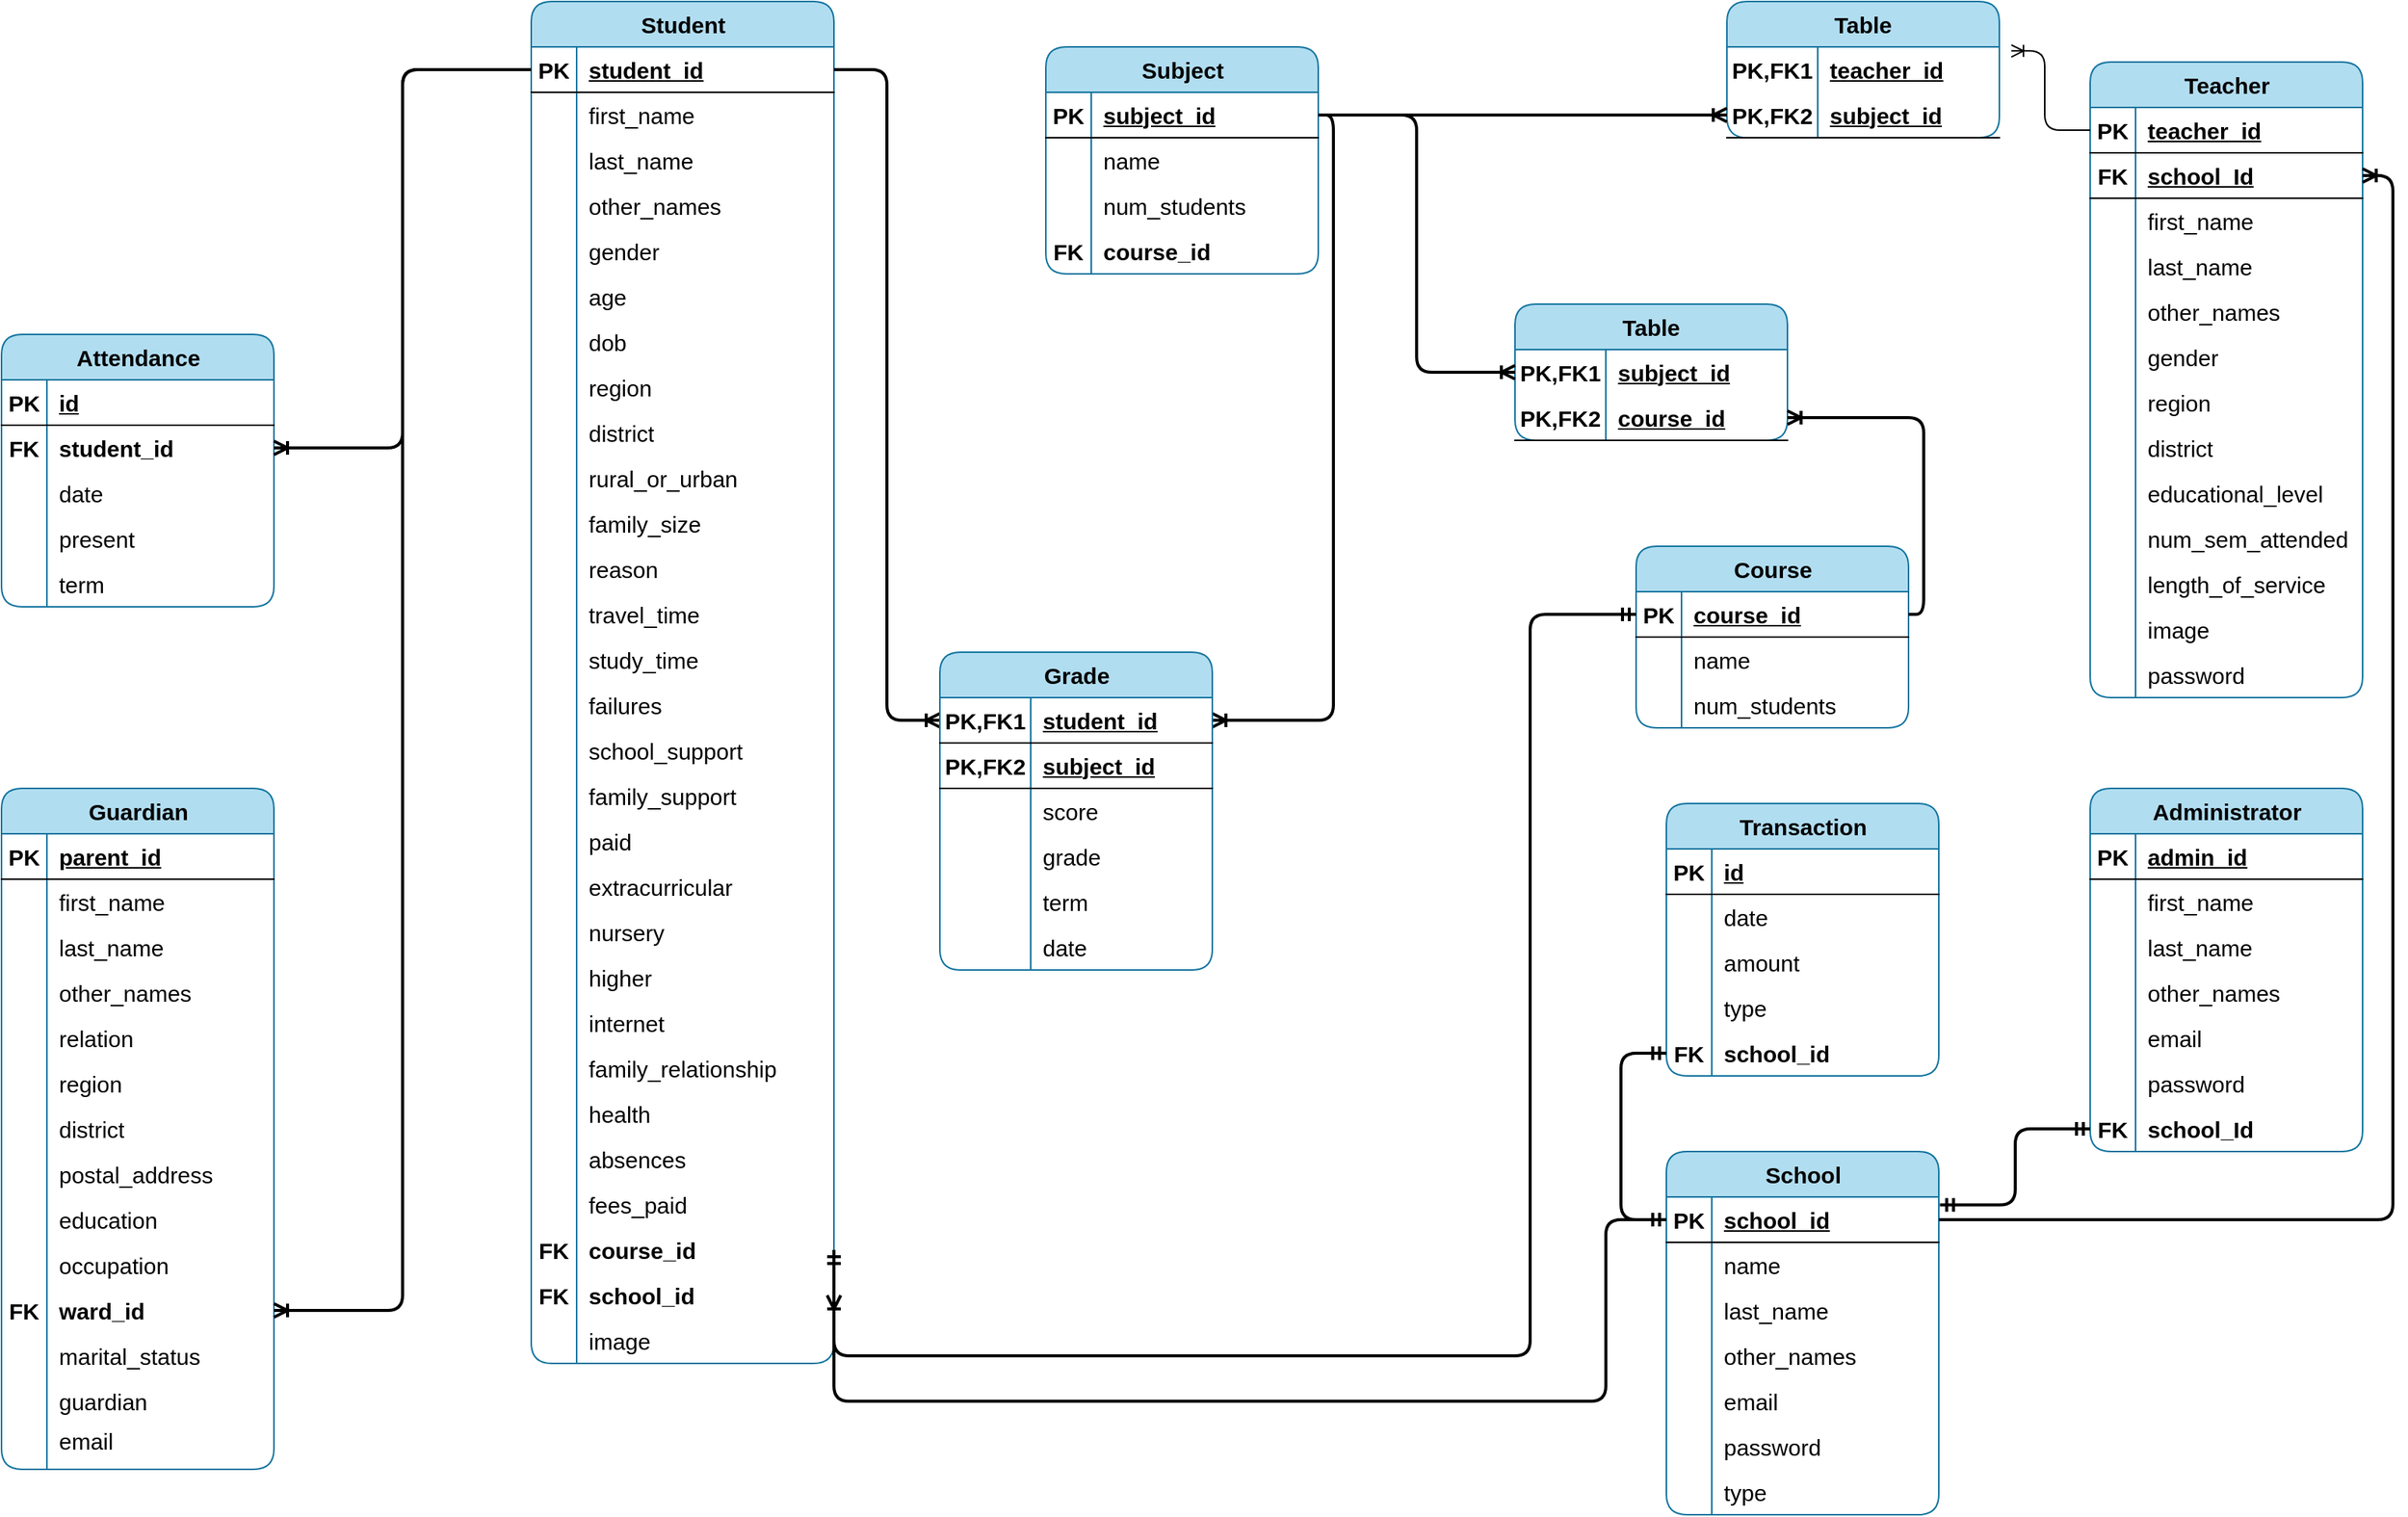<mxfile version="24.0.5" type="device">
  <diagram name="Page-1" id="G6_6iJHxZWrGpoKq-HQv">
    <mxGraphModel dx="1436" dy="767" grid="1" gridSize="10" guides="1" tooltips="1" connect="1" arrows="1" fold="1" page="1" pageScale="1" pageWidth="1654" pageHeight="1169" math="0" shadow="0">
      <root>
        <mxCell id="0" />
        <mxCell id="1" parent="0" />
        <mxCell id="ggOpps4Pm_bVUEGgeXe4-1" value="Student" style="shape=table;startSize=30;container=1;collapsible=1;childLayout=tableLayout;fixedRows=1;rowLines=0;fontStyle=1;align=center;resizeLast=1;html=1;fillColor=#b1ddf0;strokeColor=#10739e;fontSize=15;rounded=1;" parent="1" vertex="1">
          <mxGeometry x="390" y="40" width="200" height="900" as="geometry" />
        </mxCell>
        <mxCell id="ggOpps4Pm_bVUEGgeXe4-2" value="" style="shape=tableRow;horizontal=0;startSize=0;swimlaneHead=0;swimlaneBody=0;fillColor=none;collapsible=0;dropTarget=0;points=[[0,0.5],[1,0.5]];portConstraint=eastwest;top=0;left=0;right=0;bottom=1;fontSize=15;rounded=1;" parent="ggOpps4Pm_bVUEGgeXe4-1" vertex="1">
          <mxGeometry y="30" width="200" height="30" as="geometry" />
        </mxCell>
        <mxCell id="ggOpps4Pm_bVUEGgeXe4-3" value="PK" style="shape=partialRectangle;connectable=0;fillColor=none;top=0;left=0;bottom=0;right=0;fontStyle=1;overflow=hidden;whiteSpace=wrap;html=1;fontSize=15;rounded=1;" parent="ggOpps4Pm_bVUEGgeXe4-2" vertex="1">
          <mxGeometry width="30" height="30" as="geometry">
            <mxRectangle width="30" height="30" as="alternateBounds" />
          </mxGeometry>
        </mxCell>
        <mxCell id="ggOpps4Pm_bVUEGgeXe4-4" value="&lt;font style=&quot;font-size: 15px;&quot;&gt;student_id&lt;/font&gt;" style="shape=partialRectangle;connectable=0;fillColor=none;top=0;left=0;bottom=0;right=0;align=left;spacingLeft=6;fontStyle=5;overflow=hidden;whiteSpace=wrap;html=1;fontSize=15;rounded=1;" parent="ggOpps4Pm_bVUEGgeXe4-2" vertex="1">
          <mxGeometry x="30" width="170" height="30" as="geometry">
            <mxRectangle width="170" height="30" as="alternateBounds" />
          </mxGeometry>
        </mxCell>
        <mxCell id="ggOpps4Pm_bVUEGgeXe4-5" value="" style="shape=tableRow;horizontal=0;startSize=0;swimlaneHead=0;swimlaneBody=0;fillColor=none;collapsible=0;dropTarget=0;points=[[0,0.5],[1,0.5]];portConstraint=eastwest;top=0;left=0;right=0;bottom=0;fontSize=15;rounded=1;" parent="ggOpps4Pm_bVUEGgeXe4-1" vertex="1">
          <mxGeometry y="60" width="200" height="30" as="geometry" />
        </mxCell>
        <mxCell id="ggOpps4Pm_bVUEGgeXe4-6" value="" style="shape=partialRectangle;connectable=0;fillColor=none;top=0;left=0;bottom=0;right=0;editable=1;overflow=hidden;whiteSpace=wrap;html=1;fontSize=15;rounded=1;" parent="ggOpps4Pm_bVUEGgeXe4-5" vertex="1">
          <mxGeometry width="30" height="30" as="geometry">
            <mxRectangle width="30" height="30" as="alternateBounds" />
          </mxGeometry>
        </mxCell>
        <mxCell id="ggOpps4Pm_bVUEGgeXe4-7" value="&lt;font style=&quot;font-size: 15px;&quot;&gt;first_name&lt;/font&gt;" style="shape=partialRectangle;connectable=0;fillColor=none;top=0;left=0;bottom=0;right=0;align=left;spacingLeft=6;overflow=hidden;whiteSpace=wrap;html=1;fontSize=15;rounded=1;" parent="ggOpps4Pm_bVUEGgeXe4-5" vertex="1">
          <mxGeometry x="30" width="170" height="30" as="geometry">
            <mxRectangle width="170" height="30" as="alternateBounds" />
          </mxGeometry>
        </mxCell>
        <mxCell id="ggOpps4Pm_bVUEGgeXe4-8" value="" style="shape=tableRow;horizontal=0;startSize=0;swimlaneHead=0;swimlaneBody=0;fillColor=none;collapsible=0;dropTarget=0;points=[[0,0.5],[1,0.5]];portConstraint=eastwest;top=0;left=0;right=0;bottom=0;fontSize=15;rounded=1;" parent="ggOpps4Pm_bVUEGgeXe4-1" vertex="1">
          <mxGeometry y="90" width="200" height="30" as="geometry" />
        </mxCell>
        <mxCell id="ggOpps4Pm_bVUEGgeXe4-9" value="" style="shape=partialRectangle;connectable=0;fillColor=none;top=0;left=0;bottom=0;right=0;editable=1;overflow=hidden;whiteSpace=wrap;html=1;fontSize=15;rounded=1;" parent="ggOpps4Pm_bVUEGgeXe4-8" vertex="1">
          <mxGeometry width="30" height="30" as="geometry">
            <mxRectangle width="30" height="30" as="alternateBounds" />
          </mxGeometry>
        </mxCell>
        <mxCell id="ggOpps4Pm_bVUEGgeXe4-10" value="last_name" style="shape=partialRectangle;connectable=0;fillColor=none;top=0;left=0;bottom=0;right=0;align=left;spacingLeft=6;overflow=hidden;whiteSpace=wrap;html=1;fontSize=15;rounded=1;" parent="ggOpps4Pm_bVUEGgeXe4-8" vertex="1">
          <mxGeometry x="30" width="170" height="30" as="geometry">
            <mxRectangle width="170" height="30" as="alternateBounds" />
          </mxGeometry>
        </mxCell>
        <mxCell id="ggOpps4Pm_bVUEGgeXe4-11" value="" style="shape=tableRow;horizontal=0;startSize=0;swimlaneHead=0;swimlaneBody=0;fillColor=none;collapsible=0;dropTarget=0;points=[[0,0.5],[1,0.5]];portConstraint=eastwest;top=0;left=0;right=0;bottom=0;fontSize=15;rounded=1;" parent="ggOpps4Pm_bVUEGgeXe4-1" vertex="1">
          <mxGeometry y="120" width="200" height="30" as="geometry" />
        </mxCell>
        <mxCell id="ggOpps4Pm_bVUEGgeXe4-12" value="" style="shape=partialRectangle;connectable=0;fillColor=none;top=0;left=0;bottom=0;right=0;editable=1;overflow=hidden;whiteSpace=wrap;html=1;fontSize=15;rounded=1;" parent="ggOpps4Pm_bVUEGgeXe4-11" vertex="1">
          <mxGeometry width="30" height="30" as="geometry">
            <mxRectangle width="30" height="30" as="alternateBounds" />
          </mxGeometry>
        </mxCell>
        <mxCell id="ggOpps4Pm_bVUEGgeXe4-13" value="other_names" style="shape=partialRectangle;connectable=0;fillColor=none;top=0;left=0;bottom=0;right=0;align=left;spacingLeft=6;overflow=hidden;whiteSpace=wrap;html=1;fontSize=15;rounded=1;" parent="ggOpps4Pm_bVUEGgeXe4-11" vertex="1">
          <mxGeometry x="30" width="170" height="30" as="geometry">
            <mxRectangle width="170" height="30" as="alternateBounds" />
          </mxGeometry>
        </mxCell>
        <mxCell id="ggOpps4Pm_bVUEGgeXe4-66" value="" style="shape=tableRow;horizontal=0;startSize=0;swimlaneHead=0;swimlaneBody=0;fillColor=none;collapsible=0;dropTarget=0;points=[[0,0.5],[1,0.5]];portConstraint=eastwest;top=0;left=0;right=0;bottom=0;fontSize=15;rounded=1;" parent="ggOpps4Pm_bVUEGgeXe4-1" vertex="1">
          <mxGeometry y="150" width="200" height="30" as="geometry" />
        </mxCell>
        <mxCell id="ggOpps4Pm_bVUEGgeXe4-67" value="" style="shape=partialRectangle;connectable=0;fillColor=none;top=0;left=0;bottom=0;right=0;editable=1;overflow=hidden;whiteSpace=wrap;html=1;fontSize=15;rounded=1;" parent="ggOpps4Pm_bVUEGgeXe4-66" vertex="1">
          <mxGeometry width="30" height="30" as="geometry">
            <mxRectangle width="30" height="30" as="alternateBounds" />
          </mxGeometry>
        </mxCell>
        <mxCell id="ggOpps4Pm_bVUEGgeXe4-68" value="gender" style="shape=partialRectangle;connectable=0;fillColor=none;top=0;left=0;bottom=0;right=0;align=left;spacingLeft=6;overflow=hidden;whiteSpace=wrap;html=1;fontSize=15;rounded=1;" parent="ggOpps4Pm_bVUEGgeXe4-66" vertex="1">
          <mxGeometry x="30" width="170" height="30" as="geometry">
            <mxRectangle width="170" height="30" as="alternateBounds" />
          </mxGeometry>
        </mxCell>
        <mxCell id="ggOpps4Pm_bVUEGgeXe4-39" value="" style="shape=tableRow;horizontal=0;startSize=0;swimlaneHead=0;swimlaneBody=0;fillColor=none;collapsible=0;dropTarget=0;points=[[0,0.5],[1,0.5]];portConstraint=eastwest;top=0;left=0;right=0;bottom=0;fontSize=15;rounded=1;" parent="ggOpps4Pm_bVUEGgeXe4-1" vertex="1">
          <mxGeometry y="180" width="200" height="30" as="geometry" />
        </mxCell>
        <mxCell id="ggOpps4Pm_bVUEGgeXe4-40" value="" style="shape=partialRectangle;connectable=0;fillColor=none;top=0;left=0;bottom=0;right=0;editable=1;overflow=hidden;whiteSpace=wrap;html=1;fontSize=15;rounded=1;" parent="ggOpps4Pm_bVUEGgeXe4-39" vertex="1">
          <mxGeometry width="30" height="30" as="geometry">
            <mxRectangle width="30" height="30" as="alternateBounds" />
          </mxGeometry>
        </mxCell>
        <mxCell id="ggOpps4Pm_bVUEGgeXe4-41" value="age" style="shape=partialRectangle;connectable=0;fillColor=none;top=0;left=0;bottom=0;right=0;align=left;spacingLeft=6;overflow=hidden;whiteSpace=wrap;html=1;fontSize=15;rounded=1;" parent="ggOpps4Pm_bVUEGgeXe4-39" vertex="1">
          <mxGeometry x="30" width="170" height="30" as="geometry">
            <mxRectangle width="170" height="30" as="alternateBounds" />
          </mxGeometry>
        </mxCell>
        <mxCell id="ggOpps4Pm_bVUEGgeXe4-42" value="" style="shape=tableRow;horizontal=0;startSize=0;swimlaneHead=0;swimlaneBody=0;fillColor=none;collapsible=0;dropTarget=0;points=[[0,0.5],[1,0.5]];portConstraint=eastwest;top=0;left=0;right=0;bottom=0;fontSize=15;rounded=1;" parent="ggOpps4Pm_bVUEGgeXe4-1" vertex="1">
          <mxGeometry y="210" width="200" height="30" as="geometry" />
        </mxCell>
        <mxCell id="ggOpps4Pm_bVUEGgeXe4-43" value="" style="shape=partialRectangle;connectable=0;fillColor=none;top=0;left=0;bottom=0;right=0;editable=1;overflow=hidden;whiteSpace=wrap;html=1;fontSize=15;rounded=1;" parent="ggOpps4Pm_bVUEGgeXe4-42" vertex="1">
          <mxGeometry width="30" height="30" as="geometry">
            <mxRectangle width="30" height="30" as="alternateBounds" />
          </mxGeometry>
        </mxCell>
        <mxCell id="ggOpps4Pm_bVUEGgeXe4-44" value="dob" style="shape=partialRectangle;connectable=0;fillColor=none;top=0;left=0;bottom=0;right=0;align=left;spacingLeft=6;overflow=hidden;whiteSpace=wrap;html=1;fontSize=15;rounded=1;" parent="ggOpps4Pm_bVUEGgeXe4-42" vertex="1">
          <mxGeometry x="30" width="170" height="30" as="geometry">
            <mxRectangle width="170" height="30" as="alternateBounds" />
          </mxGeometry>
        </mxCell>
        <mxCell id="ggOpps4Pm_bVUEGgeXe4-45" value="" style="shape=tableRow;horizontal=0;startSize=0;swimlaneHead=0;swimlaneBody=0;fillColor=none;collapsible=0;dropTarget=0;points=[[0,0.5],[1,0.5]];portConstraint=eastwest;top=0;left=0;right=0;bottom=0;fontSize=15;rounded=1;" parent="ggOpps4Pm_bVUEGgeXe4-1" vertex="1">
          <mxGeometry y="240" width="200" height="30" as="geometry" />
        </mxCell>
        <mxCell id="ggOpps4Pm_bVUEGgeXe4-46" value="" style="shape=partialRectangle;connectable=0;fillColor=none;top=0;left=0;bottom=0;right=0;editable=1;overflow=hidden;whiteSpace=wrap;html=1;fontSize=15;rounded=1;" parent="ggOpps4Pm_bVUEGgeXe4-45" vertex="1">
          <mxGeometry width="30" height="30" as="geometry">
            <mxRectangle width="30" height="30" as="alternateBounds" />
          </mxGeometry>
        </mxCell>
        <mxCell id="ggOpps4Pm_bVUEGgeXe4-47" value="region" style="shape=partialRectangle;connectable=0;fillColor=none;top=0;left=0;bottom=0;right=0;align=left;spacingLeft=6;overflow=hidden;whiteSpace=wrap;html=1;fontSize=15;rounded=1;" parent="ggOpps4Pm_bVUEGgeXe4-45" vertex="1">
          <mxGeometry x="30" width="170" height="30" as="geometry">
            <mxRectangle width="170" height="30" as="alternateBounds" />
          </mxGeometry>
        </mxCell>
        <mxCell id="ggOpps4Pm_bVUEGgeXe4-48" value="" style="shape=tableRow;horizontal=0;startSize=0;swimlaneHead=0;swimlaneBody=0;fillColor=none;collapsible=0;dropTarget=0;points=[[0,0.5],[1,0.5]];portConstraint=eastwest;top=0;left=0;right=0;bottom=0;fontSize=15;rounded=1;" parent="ggOpps4Pm_bVUEGgeXe4-1" vertex="1">
          <mxGeometry y="270" width="200" height="30" as="geometry" />
        </mxCell>
        <mxCell id="ggOpps4Pm_bVUEGgeXe4-49" value="" style="shape=partialRectangle;connectable=0;fillColor=none;top=0;left=0;bottom=0;right=0;editable=1;overflow=hidden;whiteSpace=wrap;html=1;fontSize=15;rounded=1;" parent="ggOpps4Pm_bVUEGgeXe4-48" vertex="1">
          <mxGeometry width="30" height="30" as="geometry">
            <mxRectangle width="30" height="30" as="alternateBounds" />
          </mxGeometry>
        </mxCell>
        <mxCell id="ggOpps4Pm_bVUEGgeXe4-50" value="district" style="shape=partialRectangle;connectable=0;fillColor=none;top=0;left=0;bottom=0;right=0;align=left;spacingLeft=6;overflow=hidden;whiteSpace=wrap;html=1;fontSize=15;rounded=1;" parent="ggOpps4Pm_bVUEGgeXe4-48" vertex="1">
          <mxGeometry x="30" width="170" height="30" as="geometry">
            <mxRectangle width="170" height="30" as="alternateBounds" />
          </mxGeometry>
        </mxCell>
        <mxCell id="ggOpps4Pm_bVUEGgeXe4-51" value="" style="shape=tableRow;horizontal=0;startSize=0;swimlaneHead=0;swimlaneBody=0;fillColor=none;collapsible=0;dropTarget=0;points=[[0,0.5],[1,0.5]];portConstraint=eastwest;top=0;left=0;right=0;bottom=0;fontSize=15;rounded=1;" parent="ggOpps4Pm_bVUEGgeXe4-1" vertex="1">
          <mxGeometry y="300" width="200" height="30" as="geometry" />
        </mxCell>
        <mxCell id="ggOpps4Pm_bVUEGgeXe4-52" value="" style="shape=partialRectangle;connectable=0;fillColor=none;top=0;left=0;bottom=0;right=0;editable=1;overflow=hidden;whiteSpace=wrap;html=1;fontSize=15;rounded=1;" parent="ggOpps4Pm_bVUEGgeXe4-51" vertex="1">
          <mxGeometry width="30" height="30" as="geometry">
            <mxRectangle width="30" height="30" as="alternateBounds" />
          </mxGeometry>
        </mxCell>
        <mxCell id="ggOpps4Pm_bVUEGgeXe4-53" value="rural_or_urban" style="shape=partialRectangle;connectable=0;fillColor=none;top=0;left=0;bottom=0;right=0;align=left;spacingLeft=6;overflow=hidden;whiteSpace=wrap;html=1;fontSize=15;rounded=1;" parent="ggOpps4Pm_bVUEGgeXe4-51" vertex="1">
          <mxGeometry x="30" width="170" height="30" as="geometry">
            <mxRectangle width="170" height="30" as="alternateBounds" />
          </mxGeometry>
        </mxCell>
        <mxCell id="ggOpps4Pm_bVUEGgeXe4-54" value="" style="shape=tableRow;horizontal=0;startSize=0;swimlaneHead=0;swimlaneBody=0;fillColor=none;collapsible=0;dropTarget=0;points=[[0,0.5],[1,0.5]];portConstraint=eastwest;top=0;left=0;right=0;bottom=0;fontSize=15;rounded=1;" parent="ggOpps4Pm_bVUEGgeXe4-1" vertex="1">
          <mxGeometry y="330" width="200" height="30" as="geometry" />
        </mxCell>
        <mxCell id="ggOpps4Pm_bVUEGgeXe4-55" value="" style="shape=partialRectangle;connectable=0;fillColor=none;top=0;left=0;bottom=0;right=0;editable=1;overflow=hidden;whiteSpace=wrap;html=1;fontSize=15;rounded=1;" parent="ggOpps4Pm_bVUEGgeXe4-54" vertex="1">
          <mxGeometry width="30" height="30" as="geometry">
            <mxRectangle width="30" height="30" as="alternateBounds" />
          </mxGeometry>
        </mxCell>
        <mxCell id="ggOpps4Pm_bVUEGgeXe4-56" value="family_size" style="shape=partialRectangle;connectable=0;fillColor=none;top=0;left=0;bottom=0;right=0;align=left;spacingLeft=6;overflow=hidden;whiteSpace=wrap;html=1;fontSize=15;rounded=1;" parent="ggOpps4Pm_bVUEGgeXe4-54" vertex="1">
          <mxGeometry x="30" width="170" height="30" as="geometry">
            <mxRectangle width="170" height="30" as="alternateBounds" />
          </mxGeometry>
        </mxCell>
        <mxCell id="ggOpps4Pm_bVUEGgeXe4-75" value="" style="shape=tableRow;horizontal=0;startSize=0;swimlaneHead=0;swimlaneBody=0;fillColor=none;collapsible=0;dropTarget=0;points=[[0,0.5],[1,0.5]];portConstraint=eastwest;top=0;left=0;right=0;bottom=0;fontSize=15;rounded=1;" parent="ggOpps4Pm_bVUEGgeXe4-1" vertex="1">
          <mxGeometry y="360" width="200" height="30" as="geometry" />
        </mxCell>
        <mxCell id="ggOpps4Pm_bVUEGgeXe4-76" value="" style="shape=partialRectangle;connectable=0;fillColor=none;top=0;left=0;bottom=0;right=0;editable=1;overflow=hidden;whiteSpace=wrap;html=1;fontSize=15;rounded=1;" parent="ggOpps4Pm_bVUEGgeXe4-75" vertex="1">
          <mxGeometry width="30" height="30" as="geometry">
            <mxRectangle width="30" height="30" as="alternateBounds" />
          </mxGeometry>
        </mxCell>
        <mxCell id="ggOpps4Pm_bVUEGgeXe4-77" value="reason" style="shape=partialRectangle;connectable=0;fillColor=none;top=0;left=0;bottom=0;right=0;align=left;spacingLeft=6;overflow=hidden;whiteSpace=wrap;html=1;fontSize=15;rounded=1;" parent="ggOpps4Pm_bVUEGgeXe4-75" vertex="1">
          <mxGeometry x="30" width="170" height="30" as="geometry">
            <mxRectangle width="170" height="30" as="alternateBounds" />
          </mxGeometry>
        </mxCell>
        <mxCell id="ggOpps4Pm_bVUEGgeXe4-78" value="" style="shape=tableRow;horizontal=0;startSize=0;swimlaneHead=0;swimlaneBody=0;fillColor=none;collapsible=0;dropTarget=0;points=[[0,0.5],[1,0.5]];portConstraint=eastwest;top=0;left=0;right=0;bottom=0;fontSize=15;rounded=1;" parent="ggOpps4Pm_bVUEGgeXe4-1" vertex="1">
          <mxGeometry y="390" width="200" height="30" as="geometry" />
        </mxCell>
        <mxCell id="ggOpps4Pm_bVUEGgeXe4-79" value="" style="shape=partialRectangle;connectable=0;fillColor=none;top=0;left=0;bottom=0;right=0;editable=1;overflow=hidden;whiteSpace=wrap;html=1;fontSize=15;rounded=1;" parent="ggOpps4Pm_bVUEGgeXe4-78" vertex="1">
          <mxGeometry width="30" height="30" as="geometry">
            <mxRectangle width="30" height="30" as="alternateBounds" />
          </mxGeometry>
        </mxCell>
        <mxCell id="ggOpps4Pm_bVUEGgeXe4-80" value="travel_time" style="shape=partialRectangle;connectable=0;fillColor=none;top=0;left=0;bottom=0;right=0;align=left;spacingLeft=6;overflow=hidden;whiteSpace=wrap;html=1;fontSize=15;rounded=1;" parent="ggOpps4Pm_bVUEGgeXe4-78" vertex="1">
          <mxGeometry x="30" width="170" height="30" as="geometry">
            <mxRectangle width="170" height="30" as="alternateBounds" />
          </mxGeometry>
        </mxCell>
        <mxCell id="ggOpps4Pm_bVUEGgeXe4-81" value="" style="shape=tableRow;horizontal=0;startSize=0;swimlaneHead=0;swimlaneBody=0;fillColor=none;collapsible=0;dropTarget=0;points=[[0,0.5],[1,0.5]];portConstraint=eastwest;top=0;left=0;right=0;bottom=0;fontSize=15;rounded=1;" parent="ggOpps4Pm_bVUEGgeXe4-1" vertex="1">
          <mxGeometry y="420" width="200" height="30" as="geometry" />
        </mxCell>
        <mxCell id="ggOpps4Pm_bVUEGgeXe4-82" value="" style="shape=partialRectangle;connectable=0;fillColor=none;top=0;left=0;bottom=0;right=0;editable=1;overflow=hidden;whiteSpace=wrap;html=1;fontSize=15;rounded=1;" parent="ggOpps4Pm_bVUEGgeXe4-81" vertex="1">
          <mxGeometry width="30" height="30" as="geometry">
            <mxRectangle width="30" height="30" as="alternateBounds" />
          </mxGeometry>
        </mxCell>
        <mxCell id="ggOpps4Pm_bVUEGgeXe4-83" value="study_time" style="shape=partialRectangle;connectable=0;fillColor=none;top=0;left=0;bottom=0;right=0;align=left;spacingLeft=6;overflow=hidden;whiteSpace=wrap;html=1;fontSize=15;rounded=1;" parent="ggOpps4Pm_bVUEGgeXe4-81" vertex="1">
          <mxGeometry x="30" width="170" height="30" as="geometry">
            <mxRectangle width="170" height="30" as="alternateBounds" />
          </mxGeometry>
        </mxCell>
        <mxCell id="ggOpps4Pm_bVUEGgeXe4-84" value="" style="shape=tableRow;horizontal=0;startSize=0;swimlaneHead=0;swimlaneBody=0;fillColor=none;collapsible=0;dropTarget=0;points=[[0,0.5],[1,0.5]];portConstraint=eastwest;top=0;left=0;right=0;bottom=0;fontSize=15;rounded=1;" parent="ggOpps4Pm_bVUEGgeXe4-1" vertex="1">
          <mxGeometry y="450" width="200" height="30" as="geometry" />
        </mxCell>
        <mxCell id="ggOpps4Pm_bVUEGgeXe4-85" value="" style="shape=partialRectangle;connectable=0;fillColor=none;top=0;left=0;bottom=0;right=0;editable=1;overflow=hidden;whiteSpace=wrap;html=1;fontSize=15;rounded=1;" parent="ggOpps4Pm_bVUEGgeXe4-84" vertex="1">
          <mxGeometry width="30" height="30" as="geometry">
            <mxRectangle width="30" height="30" as="alternateBounds" />
          </mxGeometry>
        </mxCell>
        <mxCell id="ggOpps4Pm_bVUEGgeXe4-86" value="failures" style="shape=partialRectangle;connectable=0;fillColor=none;top=0;left=0;bottom=0;right=0;align=left;spacingLeft=6;overflow=hidden;whiteSpace=wrap;html=1;fontSize=15;rounded=1;" parent="ggOpps4Pm_bVUEGgeXe4-84" vertex="1">
          <mxGeometry x="30" width="170" height="30" as="geometry">
            <mxRectangle width="170" height="30" as="alternateBounds" />
          </mxGeometry>
        </mxCell>
        <mxCell id="ggOpps4Pm_bVUEGgeXe4-87" value="" style="shape=tableRow;horizontal=0;startSize=0;swimlaneHead=0;swimlaneBody=0;fillColor=none;collapsible=0;dropTarget=0;points=[[0,0.5],[1,0.5]];portConstraint=eastwest;top=0;left=0;right=0;bottom=0;fontSize=15;rounded=1;" parent="ggOpps4Pm_bVUEGgeXe4-1" vertex="1">
          <mxGeometry y="480" width="200" height="30" as="geometry" />
        </mxCell>
        <mxCell id="ggOpps4Pm_bVUEGgeXe4-88" value="" style="shape=partialRectangle;connectable=0;fillColor=none;top=0;left=0;bottom=0;right=0;editable=1;overflow=hidden;whiteSpace=wrap;html=1;fontSize=15;rounded=1;" parent="ggOpps4Pm_bVUEGgeXe4-87" vertex="1">
          <mxGeometry width="30" height="30" as="geometry">
            <mxRectangle width="30" height="30" as="alternateBounds" />
          </mxGeometry>
        </mxCell>
        <mxCell id="ggOpps4Pm_bVUEGgeXe4-89" value="school_support" style="shape=partialRectangle;connectable=0;fillColor=none;top=0;left=0;bottom=0;right=0;align=left;spacingLeft=6;overflow=hidden;whiteSpace=wrap;html=1;fontSize=15;rounded=1;" parent="ggOpps4Pm_bVUEGgeXe4-87" vertex="1">
          <mxGeometry x="30" width="170" height="30" as="geometry">
            <mxRectangle width="170" height="30" as="alternateBounds" />
          </mxGeometry>
        </mxCell>
        <mxCell id="ggOpps4Pm_bVUEGgeXe4-90" value="" style="shape=tableRow;horizontal=0;startSize=0;swimlaneHead=0;swimlaneBody=0;fillColor=none;collapsible=0;dropTarget=0;points=[[0,0.5],[1,0.5]];portConstraint=eastwest;top=0;left=0;right=0;bottom=0;fontSize=15;rounded=1;" parent="ggOpps4Pm_bVUEGgeXe4-1" vertex="1">
          <mxGeometry y="510" width="200" height="30" as="geometry" />
        </mxCell>
        <mxCell id="ggOpps4Pm_bVUEGgeXe4-91" value="" style="shape=partialRectangle;connectable=0;fillColor=none;top=0;left=0;bottom=0;right=0;editable=1;overflow=hidden;whiteSpace=wrap;html=1;fontSize=15;rounded=1;" parent="ggOpps4Pm_bVUEGgeXe4-90" vertex="1">
          <mxGeometry width="30" height="30" as="geometry">
            <mxRectangle width="30" height="30" as="alternateBounds" />
          </mxGeometry>
        </mxCell>
        <mxCell id="ggOpps4Pm_bVUEGgeXe4-92" value="family_support" style="shape=partialRectangle;connectable=0;fillColor=none;top=0;left=0;bottom=0;right=0;align=left;spacingLeft=6;overflow=hidden;whiteSpace=wrap;html=1;fontSize=15;rounded=1;" parent="ggOpps4Pm_bVUEGgeXe4-90" vertex="1">
          <mxGeometry x="30" width="170" height="30" as="geometry">
            <mxRectangle width="170" height="30" as="alternateBounds" />
          </mxGeometry>
        </mxCell>
        <mxCell id="ggOpps4Pm_bVUEGgeXe4-93" value="" style="shape=tableRow;horizontal=0;startSize=0;swimlaneHead=0;swimlaneBody=0;fillColor=none;collapsible=0;dropTarget=0;points=[[0,0.5],[1,0.5]];portConstraint=eastwest;top=0;left=0;right=0;bottom=0;fontSize=15;rounded=1;" parent="ggOpps4Pm_bVUEGgeXe4-1" vertex="1">
          <mxGeometry y="540" width="200" height="30" as="geometry" />
        </mxCell>
        <mxCell id="ggOpps4Pm_bVUEGgeXe4-94" value="" style="shape=partialRectangle;connectable=0;fillColor=none;top=0;left=0;bottom=0;right=0;editable=1;overflow=hidden;whiteSpace=wrap;html=1;fontSize=15;rounded=1;" parent="ggOpps4Pm_bVUEGgeXe4-93" vertex="1">
          <mxGeometry width="30" height="30" as="geometry">
            <mxRectangle width="30" height="30" as="alternateBounds" />
          </mxGeometry>
        </mxCell>
        <mxCell id="ggOpps4Pm_bVUEGgeXe4-95" value="paid" style="shape=partialRectangle;connectable=0;fillColor=none;top=0;left=0;bottom=0;right=0;align=left;spacingLeft=6;overflow=hidden;whiteSpace=wrap;html=1;fontSize=15;rounded=1;" parent="ggOpps4Pm_bVUEGgeXe4-93" vertex="1">
          <mxGeometry x="30" width="170" height="30" as="geometry">
            <mxRectangle width="170" height="30" as="alternateBounds" />
          </mxGeometry>
        </mxCell>
        <mxCell id="ggOpps4Pm_bVUEGgeXe4-96" value="" style="shape=tableRow;horizontal=0;startSize=0;swimlaneHead=0;swimlaneBody=0;fillColor=none;collapsible=0;dropTarget=0;points=[[0,0.5],[1,0.5]];portConstraint=eastwest;top=0;left=0;right=0;bottom=0;fontSize=15;rounded=1;" parent="ggOpps4Pm_bVUEGgeXe4-1" vertex="1">
          <mxGeometry y="570" width="200" height="30" as="geometry" />
        </mxCell>
        <mxCell id="ggOpps4Pm_bVUEGgeXe4-97" value="" style="shape=partialRectangle;connectable=0;fillColor=none;top=0;left=0;bottom=0;right=0;editable=1;overflow=hidden;whiteSpace=wrap;html=1;fontSize=15;rounded=1;" parent="ggOpps4Pm_bVUEGgeXe4-96" vertex="1">
          <mxGeometry width="30" height="30" as="geometry">
            <mxRectangle width="30" height="30" as="alternateBounds" />
          </mxGeometry>
        </mxCell>
        <mxCell id="ggOpps4Pm_bVUEGgeXe4-98" value="extracurricular" style="shape=partialRectangle;connectable=0;fillColor=none;top=0;left=0;bottom=0;right=0;align=left;spacingLeft=6;overflow=hidden;whiteSpace=wrap;html=1;fontSize=15;rounded=1;" parent="ggOpps4Pm_bVUEGgeXe4-96" vertex="1">
          <mxGeometry x="30" width="170" height="30" as="geometry">
            <mxRectangle width="170" height="30" as="alternateBounds" />
          </mxGeometry>
        </mxCell>
        <mxCell id="ggOpps4Pm_bVUEGgeXe4-99" value="" style="shape=tableRow;horizontal=0;startSize=0;swimlaneHead=0;swimlaneBody=0;fillColor=none;collapsible=0;dropTarget=0;points=[[0,0.5],[1,0.5]];portConstraint=eastwest;top=0;left=0;right=0;bottom=0;fontSize=15;rounded=1;" parent="ggOpps4Pm_bVUEGgeXe4-1" vertex="1">
          <mxGeometry y="600" width="200" height="30" as="geometry" />
        </mxCell>
        <mxCell id="ggOpps4Pm_bVUEGgeXe4-100" value="" style="shape=partialRectangle;connectable=0;fillColor=none;top=0;left=0;bottom=0;right=0;editable=1;overflow=hidden;whiteSpace=wrap;html=1;fontSize=15;rounded=1;" parent="ggOpps4Pm_bVUEGgeXe4-99" vertex="1">
          <mxGeometry width="30" height="30" as="geometry">
            <mxRectangle width="30" height="30" as="alternateBounds" />
          </mxGeometry>
        </mxCell>
        <mxCell id="ggOpps4Pm_bVUEGgeXe4-101" value="nursery" style="shape=partialRectangle;connectable=0;fillColor=none;top=0;left=0;bottom=0;right=0;align=left;spacingLeft=6;overflow=hidden;whiteSpace=wrap;html=1;fontSize=15;rounded=1;" parent="ggOpps4Pm_bVUEGgeXe4-99" vertex="1">
          <mxGeometry x="30" width="170" height="30" as="geometry">
            <mxRectangle width="170" height="30" as="alternateBounds" />
          </mxGeometry>
        </mxCell>
        <mxCell id="ggOpps4Pm_bVUEGgeXe4-102" value="" style="shape=tableRow;horizontal=0;startSize=0;swimlaneHead=0;swimlaneBody=0;fillColor=none;collapsible=0;dropTarget=0;points=[[0,0.5],[1,0.5]];portConstraint=eastwest;top=0;left=0;right=0;bottom=0;fontSize=15;rounded=1;" parent="ggOpps4Pm_bVUEGgeXe4-1" vertex="1">
          <mxGeometry y="630" width="200" height="30" as="geometry" />
        </mxCell>
        <mxCell id="ggOpps4Pm_bVUEGgeXe4-103" value="" style="shape=partialRectangle;connectable=0;fillColor=none;top=0;left=0;bottom=0;right=0;editable=1;overflow=hidden;whiteSpace=wrap;html=1;fontSize=15;rounded=1;" parent="ggOpps4Pm_bVUEGgeXe4-102" vertex="1">
          <mxGeometry width="30" height="30" as="geometry">
            <mxRectangle width="30" height="30" as="alternateBounds" />
          </mxGeometry>
        </mxCell>
        <mxCell id="ggOpps4Pm_bVUEGgeXe4-104" value="higher" style="shape=partialRectangle;connectable=0;fillColor=none;top=0;left=0;bottom=0;right=0;align=left;spacingLeft=6;overflow=hidden;whiteSpace=wrap;html=1;fontSize=15;rounded=1;" parent="ggOpps4Pm_bVUEGgeXe4-102" vertex="1">
          <mxGeometry x="30" width="170" height="30" as="geometry">
            <mxRectangle width="170" height="30" as="alternateBounds" />
          </mxGeometry>
        </mxCell>
        <mxCell id="ggOpps4Pm_bVUEGgeXe4-105" value="" style="shape=tableRow;horizontal=0;startSize=0;swimlaneHead=0;swimlaneBody=0;fillColor=none;collapsible=0;dropTarget=0;points=[[0,0.5],[1,0.5]];portConstraint=eastwest;top=0;left=0;right=0;bottom=0;fontSize=15;rounded=1;" parent="ggOpps4Pm_bVUEGgeXe4-1" vertex="1">
          <mxGeometry y="660" width="200" height="30" as="geometry" />
        </mxCell>
        <mxCell id="ggOpps4Pm_bVUEGgeXe4-106" value="" style="shape=partialRectangle;connectable=0;fillColor=none;top=0;left=0;bottom=0;right=0;editable=1;overflow=hidden;whiteSpace=wrap;html=1;fontSize=15;rounded=1;" parent="ggOpps4Pm_bVUEGgeXe4-105" vertex="1">
          <mxGeometry width="30" height="30" as="geometry">
            <mxRectangle width="30" height="30" as="alternateBounds" />
          </mxGeometry>
        </mxCell>
        <mxCell id="ggOpps4Pm_bVUEGgeXe4-107" value="internet" style="shape=partialRectangle;connectable=0;fillColor=none;top=0;left=0;bottom=0;right=0;align=left;spacingLeft=6;overflow=hidden;whiteSpace=wrap;html=1;fontSize=15;rounded=1;" parent="ggOpps4Pm_bVUEGgeXe4-105" vertex="1">
          <mxGeometry x="30" width="170" height="30" as="geometry">
            <mxRectangle width="170" height="30" as="alternateBounds" />
          </mxGeometry>
        </mxCell>
        <mxCell id="ggOpps4Pm_bVUEGgeXe4-108" value="" style="shape=tableRow;horizontal=0;startSize=0;swimlaneHead=0;swimlaneBody=0;fillColor=none;collapsible=0;dropTarget=0;points=[[0,0.5],[1,0.5]];portConstraint=eastwest;top=0;left=0;right=0;bottom=0;fontSize=15;rounded=1;" parent="ggOpps4Pm_bVUEGgeXe4-1" vertex="1">
          <mxGeometry y="690" width="200" height="30" as="geometry" />
        </mxCell>
        <mxCell id="ggOpps4Pm_bVUEGgeXe4-109" value="" style="shape=partialRectangle;connectable=0;fillColor=none;top=0;left=0;bottom=0;right=0;editable=1;overflow=hidden;whiteSpace=wrap;html=1;fontSize=15;rounded=1;" parent="ggOpps4Pm_bVUEGgeXe4-108" vertex="1">
          <mxGeometry width="30" height="30" as="geometry">
            <mxRectangle width="30" height="30" as="alternateBounds" />
          </mxGeometry>
        </mxCell>
        <mxCell id="ggOpps4Pm_bVUEGgeXe4-110" value="family_relationship" style="shape=partialRectangle;connectable=0;fillColor=none;top=0;left=0;bottom=0;right=0;align=left;spacingLeft=6;overflow=hidden;whiteSpace=wrap;html=1;fontSize=15;rounded=1;" parent="ggOpps4Pm_bVUEGgeXe4-108" vertex="1">
          <mxGeometry x="30" width="170" height="30" as="geometry">
            <mxRectangle width="170" height="30" as="alternateBounds" />
          </mxGeometry>
        </mxCell>
        <mxCell id="ggOpps4Pm_bVUEGgeXe4-111" value="" style="shape=tableRow;horizontal=0;startSize=0;swimlaneHead=0;swimlaneBody=0;fillColor=none;collapsible=0;dropTarget=0;points=[[0,0.5],[1,0.5]];portConstraint=eastwest;top=0;left=0;right=0;bottom=0;fontSize=15;rounded=1;" parent="ggOpps4Pm_bVUEGgeXe4-1" vertex="1">
          <mxGeometry y="720" width="200" height="30" as="geometry" />
        </mxCell>
        <mxCell id="ggOpps4Pm_bVUEGgeXe4-112" value="" style="shape=partialRectangle;connectable=0;fillColor=none;top=0;left=0;bottom=0;right=0;editable=1;overflow=hidden;whiteSpace=wrap;html=1;fontSize=15;rounded=1;" parent="ggOpps4Pm_bVUEGgeXe4-111" vertex="1">
          <mxGeometry width="30" height="30" as="geometry">
            <mxRectangle width="30" height="30" as="alternateBounds" />
          </mxGeometry>
        </mxCell>
        <mxCell id="ggOpps4Pm_bVUEGgeXe4-113" value="health" style="shape=partialRectangle;connectable=0;fillColor=none;top=0;left=0;bottom=0;right=0;align=left;spacingLeft=6;overflow=hidden;whiteSpace=wrap;html=1;fontSize=15;rounded=1;" parent="ggOpps4Pm_bVUEGgeXe4-111" vertex="1">
          <mxGeometry x="30" width="170" height="30" as="geometry">
            <mxRectangle width="170" height="30" as="alternateBounds" />
          </mxGeometry>
        </mxCell>
        <mxCell id="ggOpps4Pm_bVUEGgeXe4-114" value="" style="shape=tableRow;horizontal=0;startSize=0;swimlaneHead=0;swimlaneBody=0;fillColor=none;collapsible=0;dropTarget=0;points=[[0,0.5],[1,0.5]];portConstraint=eastwest;top=0;left=0;right=0;bottom=0;fontSize=15;rounded=1;" parent="ggOpps4Pm_bVUEGgeXe4-1" vertex="1">
          <mxGeometry y="750" width="200" height="30" as="geometry" />
        </mxCell>
        <mxCell id="ggOpps4Pm_bVUEGgeXe4-115" value="" style="shape=partialRectangle;connectable=0;fillColor=none;top=0;left=0;bottom=0;right=0;editable=1;overflow=hidden;whiteSpace=wrap;html=1;fontSize=15;rounded=1;" parent="ggOpps4Pm_bVUEGgeXe4-114" vertex="1">
          <mxGeometry width="30" height="30" as="geometry">
            <mxRectangle width="30" height="30" as="alternateBounds" />
          </mxGeometry>
        </mxCell>
        <mxCell id="ggOpps4Pm_bVUEGgeXe4-116" value="absences" style="shape=partialRectangle;connectable=0;fillColor=none;top=0;left=0;bottom=0;right=0;align=left;spacingLeft=6;overflow=hidden;whiteSpace=wrap;html=1;fontSize=15;rounded=1;" parent="ggOpps4Pm_bVUEGgeXe4-114" vertex="1">
          <mxGeometry x="30" width="170" height="30" as="geometry">
            <mxRectangle width="170" height="30" as="alternateBounds" />
          </mxGeometry>
        </mxCell>
        <mxCell id="ggOpps4Pm_bVUEGgeXe4-160" value="" style="shape=tableRow;horizontal=0;startSize=0;swimlaneHead=0;swimlaneBody=0;fillColor=none;collapsible=0;dropTarget=0;points=[[0,0.5],[1,0.5]];portConstraint=eastwest;top=0;left=0;right=0;bottom=0;fontSize=15;rounded=1;" parent="ggOpps4Pm_bVUEGgeXe4-1" vertex="1">
          <mxGeometry y="780" width="200" height="30" as="geometry" />
        </mxCell>
        <mxCell id="ggOpps4Pm_bVUEGgeXe4-161" value="" style="shape=partialRectangle;connectable=0;fillColor=none;top=0;left=0;bottom=0;right=0;editable=1;overflow=hidden;whiteSpace=wrap;html=1;fontSize=15;rounded=1;" parent="ggOpps4Pm_bVUEGgeXe4-160" vertex="1">
          <mxGeometry width="30" height="30" as="geometry">
            <mxRectangle width="30" height="30" as="alternateBounds" />
          </mxGeometry>
        </mxCell>
        <mxCell id="ggOpps4Pm_bVUEGgeXe4-162" value="fees_paid" style="shape=partialRectangle;connectable=0;fillColor=none;top=0;left=0;bottom=0;right=0;align=left;spacingLeft=6;overflow=hidden;whiteSpace=wrap;html=1;fontSize=15;rounded=1;" parent="ggOpps4Pm_bVUEGgeXe4-160" vertex="1">
          <mxGeometry x="30" width="170" height="30" as="geometry">
            <mxRectangle width="170" height="30" as="alternateBounds" />
          </mxGeometry>
        </mxCell>
        <mxCell id="-AHcrNRslDRdMioI3CxL-28" value="" style="shape=tableRow;horizontal=0;startSize=0;swimlaneHead=0;swimlaneBody=0;fillColor=none;collapsible=0;dropTarget=0;points=[[0,0.5],[1,0.5]];portConstraint=eastwest;top=0;left=0;right=0;bottom=0;fontSize=15;rounded=1;" parent="ggOpps4Pm_bVUEGgeXe4-1" vertex="1">
          <mxGeometry y="810" width="200" height="30" as="geometry" />
        </mxCell>
        <mxCell id="-AHcrNRslDRdMioI3CxL-29" value="&lt;b&gt;FK&lt;/b&gt;" style="shape=partialRectangle;connectable=0;fillColor=none;top=0;left=0;bottom=0;right=0;editable=1;overflow=hidden;whiteSpace=wrap;html=1;fontSize=15;rounded=1;" parent="-AHcrNRslDRdMioI3CxL-28" vertex="1">
          <mxGeometry width="30" height="30" as="geometry">
            <mxRectangle width="30" height="30" as="alternateBounds" />
          </mxGeometry>
        </mxCell>
        <mxCell id="-AHcrNRslDRdMioI3CxL-30" value="&lt;b&gt;course_id&lt;/b&gt;" style="shape=partialRectangle;connectable=0;fillColor=none;top=0;left=0;bottom=0;right=0;align=left;spacingLeft=6;overflow=hidden;whiteSpace=wrap;html=1;fontSize=15;rounded=1;" parent="-AHcrNRslDRdMioI3CxL-28" vertex="1">
          <mxGeometry x="30" width="170" height="30" as="geometry">
            <mxRectangle width="170" height="30" as="alternateBounds" />
          </mxGeometry>
        </mxCell>
        <mxCell id="ggOpps4Pm_bVUEGgeXe4-169" value="" style="shape=tableRow;horizontal=0;startSize=0;swimlaneHead=0;swimlaneBody=0;fillColor=none;collapsible=0;dropTarget=0;points=[[0,0.5],[1,0.5]];portConstraint=eastwest;top=0;left=0;right=0;bottom=0;fontSize=15;rounded=1;" parent="ggOpps4Pm_bVUEGgeXe4-1" vertex="1">
          <mxGeometry y="840" width="200" height="30" as="geometry" />
        </mxCell>
        <mxCell id="ggOpps4Pm_bVUEGgeXe4-170" value="&lt;b style=&quot;font-size: 15px;&quot;&gt;FK&lt;/b&gt;" style="shape=partialRectangle;connectable=0;fillColor=none;top=0;left=0;bottom=0;right=0;editable=1;overflow=hidden;whiteSpace=wrap;html=1;fontSize=15;rounded=1;" parent="ggOpps4Pm_bVUEGgeXe4-169" vertex="1">
          <mxGeometry width="30" height="30" as="geometry">
            <mxRectangle width="30" height="30" as="alternateBounds" />
          </mxGeometry>
        </mxCell>
        <mxCell id="ggOpps4Pm_bVUEGgeXe4-171" value="&lt;b style=&quot;font-size: 15px;&quot;&gt;school_id&lt;/b&gt;" style="shape=partialRectangle;connectable=0;fillColor=none;top=0;left=0;bottom=0;right=0;align=left;spacingLeft=6;overflow=hidden;whiteSpace=wrap;html=1;fontSize=15;rounded=1;" parent="ggOpps4Pm_bVUEGgeXe4-169" vertex="1">
          <mxGeometry x="30" width="170" height="30" as="geometry">
            <mxRectangle width="170" height="30" as="alternateBounds" />
          </mxGeometry>
        </mxCell>
        <mxCell id="ggOpps4Pm_bVUEGgeXe4-172" value="" style="shape=tableRow;horizontal=0;startSize=0;swimlaneHead=0;swimlaneBody=0;fillColor=none;collapsible=0;dropTarget=0;points=[[0,0.5],[1,0.5]];portConstraint=eastwest;top=0;left=0;right=0;bottom=0;fontSize=15;rounded=1;" parent="ggOpps4Pm_bVUEGgeXe4-1" vertex="1">
          <mxGeometry y="870" width="200" height="30" as="geometry" />
        </mxCell>
        <mxCell id="ggOpps4Pm_bVUEGgeXe4-173" value="" style="shape=partialRectangle;connectable=0;fillColor=none;top=0;left=0;bottom=0;right=0;editable=1;overflow=hidden;whiteSpace=wrap;html=1;fontSize=15;rounded=1;" parent="ggOpps4Pm_bVUEGgeXe4-172" vertex="1">
          <mxGeometry width="30" height="30" as="geometry">
            <mxRectangle width="30" height="30" as="alternateBounds" />
          </mxGeometry>
        </mxCell>
        <mxCell id="ggOpps4Pm_bVUEGgeXe4-174" value="image" style="shape=partialRectangle;connectable=0;fillColor=none;top=0;left=0;bottom=0;right=0;align=left;spacingLeft=6;overflow=hidden;whiteSpace=wrap;html=1;fontSize=15;rounded=1;" parent="ggOpps4Pm_bVUEGgeXe4-172" vertex="1">
          <mxGeometry x="30" width="170" height="30" as="geometry">
            <mxRectangle width="170" height="30" as="alternateBounds" />
          </mxGeometry>
        </mxCell>
        <mxCell id="ggOpps4Pm_bVUEGgeXe4-117" value="Guardian" style="shape=table;startSize=30;container=1;collapsible=1;childLayout=tableLayout;fixedRows=1;rowLines=0;fontStyle=1;align=center;resizeLast=1;html=1;fillColor=#b1ddf0;strokeColor=#10739e;fontSize=15;rounded=1;" parent="1" vertex="1">
          <mxGeometry x="40" y="560" width="180" height="450" as="geometry" />
        </mxCell>
        <mxCell id="ggOpps4Pm_bVUEGgeXe4-118" value="" style="shape=tableRow;horizontal=0;startSize=0;swimlaneHead=0;swimlaneBody=0;fillColor=none;collapsible=0;dropTarget=0;points=[[0,0.5],[1,0.5]];portConstraint=eastwest;top=0;left=0;right=0;bottom=1;fontSize=15;rounded=1;" parent="ggOpps4Pm_bVUEGgeXe4-117" vertex="1">
          <mxGeometry y="30" width="180" height="30" as="geometry" />
        </mxCell>
        <mxCell id="ggOpps4Pm_bVUEGgeXe4-119" value="PK" style="shape=partialRectangle;connectable=0;fillColor=none;top=0;left=0;bottom=0;right=0;fontStyle=1;overflow=hidden;whiteSpace=wrap;html=1;fontSize=15;rounded=1;" parent="ggOpps4Pm_bVUEGgeXe4-118" vertex="1">
          <mxGeometry width="30" height="30" as="geometry">
            <mxRectangle width="30" height="30" as="alternateBounds" />
          </mxGeometry>
        </mxCell>
        <mxCell id="ggOpps4Pm_bVUEGgeXe4-120" value="parent_id" style="shape=partialRectangle;connectable=0;fillColor=none;top=0;left=0;bottom=0;right=0;align=left;spacingLeft=6;fontStyle=5;overflow=hidden;whiteSpace=wrap;html=1;fontSize=15;rounded=1;" parent="ggOpps4Pm_bVUEGgeXe4-118" vertex="1">
          <mxGeometry x="30" width="150" height="30" as="geometry">
            <mxRectangle width="150" height="30" as="alternateBounds" />
          </mxGeometry>
        </mxCell>
        <mxCell id="ggOpps4Pm_bVUEGgeXe4-121" value="" style="shape=tableRow;horizontal=0;startSize=0;swimlaneHead=0;swimlaneBody=0;fillColor=none;collapsible=0;dropTarget=0;points=[[0,0.5],[1,0.5]];portConstraint=eastwest;top=0;left=0;right=0;bottom=0;fontSize=15;rounded=1;" parent="ggOpps4Pm_bVUEGgeXe4-117" vertex="1">
          <mxGeometry y="60" width="180" height="30" as="geometry" />
        </mxCell>
        <mxCell id="ggOpps4Pm_bVUEGgeXe4-122" value="" style="shape=partialRectangle;connectable=0;fillColor=none;top=0;left=0;bottom=0;right=0;editable=1;overflow=hidden;whiteSpace=wrap;html=1;fontSize=15;rounded=1;" parent="ggOpps4Pm_bVUEGgeXe4-121" vertex="1">
          <mxGeometry width="30" height="30" as="geometry">
            <mxRectangle width="30" height="30" as="alternateBounds" />
          </mxGeometry>
        </mxCell>
        <mxCell id="ggOpps4Pm_bVUEGgeXe4-123" value="first_name" style="shape=partialRectangle;connectable=0;fillColor=none;top=0;left=0;bottom=0;right=0;align=left;spacingLeft=6;overflow=hidden;whiteSpace=wrap;html=1;fontSize=15;rounded=1;" parent="ggOpps4Pm_bVUEGgeXe4-121" vertex="1">
          <mxGeometry x="30" width="150" height="30" as="geometry">
            <mxRectangle width="150" height="30" as="alternateBounds" />
          </mxGeometry>
        </mxCell>
        <mxCell id="ggOpps4Pm_bVUEGgeXe4-124" value="" style="shape=tableRow;horizontal=0;startSize=0;swimlaneHead=0;swimlaneBody=0;fillColor=none;collapsible=0;dropTarget=0;points=[[0,0.5],[1,0.5]];portConstraint=eastwest;top=0;left=0;right=0;bottom=0;fontSize=15;rounded=1;" parent="ggOpps4Pm_bVUEGgeXe4-117" vertex="1">
          <mxGeometry y="90" width="180" height="30" as="geometry" />
        </mxCell>
        <mxCell id="ggOpps4Pm_bVUEGgeXe4-125" value="" style="shape=partialRectangle;connectable=0;fillColor=none;top=0;left=0;bottom=0;right=0;editable=1;overflow=hidden;whiteSpace=wrap;html=1;fontSize=15;rounded=1;" parent="ggOpps4Pm_bVUEGgeXe4-124" vertex="1">
          <mxGeometry width="30" height="30" as="geometry">
            <mxRectangle width="30" height="30" as="alternateBounds" />
          </mxGeometry>
        </mxCell>
        <mxCell id="ggOpps4Pm_bVUEGgeXe4-126" value="last_name" style="shape=partialRectangle;connectable=0;fillColor=none;top=0;left=0;bottom=0;right=0;align=left;spacingLeft=6;overflow=hidden;whiteSpace=wrap;html=1;fontSize=15;rounded=1;" parent="ggOpps4Pm_bVUEGgeXe4-124" vertex="1">
          <mxGeometry x="30" width="150" height="30" as="geometry">
            <mxRectangle width="150" height="30" as="alternateBounds" />
          </mxGeometry>
        </mxCell>
        <mxCell id="ggOpps4Pm_bVUEGgeXe4-127" value="" style="shape=tableRow;horizontal=0;startSize=0;swimlaneHead=0;swimlaneBody=0;fillColor=none;collapsible=0;dropTarget=0;points=[[0,0.5],[1,0.5]];portConstraint=eastwest;top=0;left=0;right=0;bottom=0;fontSize=15;rounded=1;" parent="ggOpps4Pm_bVUEGgeXe4-117" vertex="1">
          <mxGeometry y="120" width="180" height="30" as="geometry" />
        </mxCell>
        <mxCell id="ggOpps4Pm_bVUEGgeXe4-128" value="" style="shape=partialRectangle;connectable=0;fillColor=none;top=0;left=0;bottom=0;right=0;editable=1;overflow=hidden;whiteSpace=wrap;html=1;fontSize=15;rounded=1;" parent="ggOpps4Pm_bVUEGgeXe4-127" vertex="1">
          <mxGeometry width="30" height="30" as="geometry">
            <mxRectangle width="30" height="30" as="alternateBounds" />
          </mxGeometry>
        </mxCell>
        <mxCell id="ggOpps4Pm_bVUEGgeXe4-129" value="other_names" style="shape=partialRectangle;connectable=0;fillColor=none;top=0;left=0;bottom=0;right=0;align=left;spacingLeft=6;overflow=hidden;whiteSpace=wrap;html=1;fontSize=15;rounded=1;" parent="ggOpps4Pm_bVUEGgeXe4-127" vertex="1">
          <mxGeometry x="30" width="150" height="30" as="geometry">
            <mxRectangle width="150" height="30" as="alternateBounds" />
          </mxGeometry>
        </mxCell>
        <mxCell id="ggOpps4Pm_bVUEGgeXe4-130" value="" style="shape=tableRow;horizontal=0;startSize=0;swimlaneHead=0;swimlaneBody=0;fillColor=none;collapsible=0;dropTarget=0;points=[[0,0.5],[1,0.5]];portConstraint=eastwest;top=0;left=0;right=0;bottom=0;fontSize=15;rounded=1;" parent="ggOpps4Pm_bVUEGgeXe4-117" vertex="1">
          <mxGeometry y="150" width="180" height="30" as="geometry" />
        </mxCell>
        <mxCell id="ggOpps4Pm_bVUEGgeXe4-131" value="" style="shape=partialRectangle;connectable=0;fillColor=none;top=0;left=0;bottom=0;right=0;editable=1;overflow=hidden;whiteSpace=wrap;html=1;fontSize=15;rounded=1;" parent="ggOpps4Pm_bVUEGgeXe4-130" vertex="1">
          <mxGeometry width="30" height="30" as="geometry">
            <mxRectangle width="30" height="30" as="alternateBounds" />
          </mxGeometry>
        </mxCell>
        <mxCell id="ggOpps4Pm_bVUEGgeXe4-132" value="relation" style="shape=partialRectangle;connectable=0;fillColor=none;top=0;left=0;bottom=0;right=0;align=left;spacingLeft=6;overflow=hidden;whiteSpace=wrap;html=1;fontSize=15;rounded=1;" parent="ggOpps4Pm_bVUEGgeXe4-130" vertex="1">
          <mxGeometry x="30" width="150" height="30" as="geometry">
            <mxRectangle width="150" height="30" as="alternateBounds" />
          </mxGeometry>
        </mxCell>
        <mxCell id="ggOpps4Pm_bVUEGgeXe4-133" value="" style="shape=tableRow;horizontal=0;startSize=0;swimlaneHead=0;swimlaneBody=0;fillColor=none;collapsible=0;dropTarget=0;points=[[0,0.5],[1,0.5]];portConstraint=eastwest;top=0;left=0;right=0;bottom=0;fontSize=15;rounded=1;" parent="ggOpps4Pm_bVUEGgeXe4-117" vertex="1">
          <mxGeometry y="180" width="180" height="30" as="geometry" />
        </mxCell>
        <mxCell id="ggOpps4Pm_bVUEGgeXe4-134" value="" style="shape=partialRectangle;connectable=0;fillColor=none;top=0;left=0;bottom=0;right=0;editable=1;overflow=hidden;whiteSpace=wrap;html=1;fontSize=15;rounded=1;" parent="ggOpps4Pm_bVUEGgeXe4-133" vertex="1">
          <mxGeometry width="30" height="30" as="geometry">
            <mxRectangle width="30" height="30" as="alternateBounds" />
          </mxGeometry>
        </mxCell>
        <mxCell id="ggOpps4Pm_bVUEGgeXe4-135" value="region" style="shape=partialRectangle;connectable=0;fillColor=none;top=0;left=0;bottom=0;right=0;align=left;spacingLeft=6;overflow=hidden;whiteSpace=wrap;html=1;fontSize=15;rounded=1;" parent="ggOpps4Pm_bVUEGgeXe4-133" vertex="1">
          <mxGeometry x="30" width="150" height="30" as="geometry">
            <mxRectangle width="150" height="30" as="alternateBounds" />
          </mxGeometry>
        </mxCell>
        <mxCell id="ggOpps4Pm_bVUEGgeXe4-136" value="" style="shape=tableRow;horizontal=0;startSize=0;swimlaneHead=0;swimlaneBody=0;fillColor=none;collapsible=0;dropTarget=0;points=[[0,0.5],[1,0.5]];portConstraint=eastwest;top=0;left=0;right=0;bottom=0;fontSize=15;rounded=1;" parent="ggOpps4Pm_bVUEGgeXe4-117" vertex="1">
          <mxGeometry y="210" width="180" height="30" as="geometry" />
        </mxCell>
        <mxCell id="ggOpps4Pm_bVUEGgeXe4-137" value="" style="shape=partialRectangle;connectable=0;fillColor=none;top=0;left=0;bottom=0;right=0;editable=1;overflow=hidden;whiteSpace=wrap;html=1;fontSize=15;rounded=1;" parent="ggOpps4Pm_bVUEGgeXe4-136" vertex="1">
          <mxGeometry width="30" height="30" as="geometry">
            <mxRectangle width="30" height="30" as="alternateBounds" />
          </mxGeometry>
        </mxCell>
        <mxCell id="ggOpps4Pm_bVUEGgeXe4-138" value="district" style="shape=partialRectangle;connectable=0;fillColor=none;top=0;left=0;bottom=0;right=0;align=left;spacingLeft=6;overflow=hidden;whiteSpace=wrap;html=1;fontSize=15;rounded=1;" parent="ggOpps4Pm_bVUEGgeXe4-136" vertex="1">
          <mxGeometry x="30" width="150" height="30" as="geometry">
            <mxRectangle width="150" height="30" as="alternateBounds" />
          </mxGeometry>
        </mxCell>
        <mxCell id="ggOpps4Pm_bVUEGgeXe4-139" value="" style="shape=tableRow;horizontal=0;startSize=0;swimlaneHead=0;swimlaneBody=0;fillColor=none;collapsible=0;dropTarget=0;points=[[0,0.5],[1,0.5]];portConstraint=eastwest;top=0;left=0;right=0;bottom=0;fontSize=15;rounded=1;" parent="ggOpps4Pm_bVUEGgeXe4-117" vertex="1">
          <mxGeometry y="240" width="180" height="30" as="geometry" />
        </mxCell>
        <mxCell id="ggOpps4Pm_bVUEGgeXe4-140" value="" style="shape=partialRectangle;connectable=0;fillColor=none;top=0;left=0;bottom=0;right=0;editable=1;overflow=hidden;whiteSpace=wrap;html=1;fontSize=15;rounded=1;" parent="ggOpps4Pm_bVUEGgeXe4-139" vertex="1">
          <mxGeometry width="30" height="30" as="geometry">
            <mxRectangle width="30" height="30" as="alternateBounds" />
          </mxGeometry>
        </mxCell>
        <mxCell id="ggOpps4Pm_bVUEGgeXe4-141" value="postal_address" style="shape=partialRectangle;connectable=0;fillColor=none;top=0;left=0;bottom=0;right=0;align=left;spacingLeft=6;overflow=hidden;whiteSpace=wrap;html=1;fontSize=15;rounded=1;" parent="ggOpps4Pm_bVUEGgeXe4-139" vertex="1">
          <mxGeometry x="30" width="150" height="30" as="geometry">
            <mxRectangle width="150" height="30" as="alternateBounds" />
          </mxGeometry>
        </mxCell>
        <mxCell id="ggOpps4Pm_bVUEGgeXe4-145" value="" style="shape=tableRow;horizontal=0;startSize=0;swimlaneHead=0;swimlaneBody=0;fillColor=none;collapsible=0;dropTarget=0;points=[[0,0.5],[1,0.5]];portConstraint=eastwest;top=0;left=0;right=0;bottom=0;fontSize=15;rounded=1;" parent="ggOpps4Pm_bVUEGgeXe4-117" vertex="1">
          <mxGeometry y="270" width="180" height="30" as="geometry" />
        </mxCell>
        <mxCell id="ggOpps4Pm_bVUEGgeXe4-146" value="" style="shape=partialRectangle;connectable=0;fillColor=none;top=0;left=0;bottom=0;right=0;editable=1;overflow=hidden;whiteSpace=wrap;html=1;fontSize=15;rounded=1;" parent="ggOpps4Pm_bVUEGgeXe4-145" vertex="1">
          <mxGeometry width="30" height="30" as="geometry">
            <mxRectangle width="30" height="30" as="alternateBounds" />
          </mxGeometry>
        </mxCell>
        <mxCell id="ggOpps4Pm_bVUEGgeXe4-147" value="education" style="shape=partialRectangle;connectable=0;fillColor=none;top=0;left=0;bottom=0;right=0;align=left;spacingLeft=6;overflow=hidden;whiteSpace=wrap;html=1;fontSize=15;rounded=1;" parent="ggOpps4Pm_bVUEGgeXe4-145" vertex="1">
          <mxGeometry x="30" width="150" height="30" as="geometry">
            <mxRectangle width="150" height="30" as="alternateBounds" />
          </mxGeometry>
        </mxCell>
        <mxCell id="ggOpps4Pm_bVUEGgeXe4-151" value="" style="shape=tableRow;horizontal=0;startSize=0;swimlaneHead=0;swimlaneBody=0;fillColor=none;collapsible=0;dropTarget=0;points=[[0,0.5],[1,0.5]];portConstraint=eastwest;top=0;left=0;right=0;bottom=0;fontSize=15;rounded=1;" parent="ggOpps4Pm_bVUEGgeXe4-117" vertex="1">
          <mxGeometry y="300" width="180" height="30" as="geometry" />
        </mxCell>
        <mxCell id="ggOpps4Pm_bVUEGgeXe4-152" value="" style="shape=partialRectangle;connectable=0;fillColor=none;top=0;left=0;bottom=0;right=0;editable=1;overflow=hidden;whiteSpace=wrap;html=1;fontSize=15;rounded=1;" parent="ggOpps4Pm_bVUEGgeXe4-151" vertex="1">
          <mxGeometry width="30" height="30" as="geometry">
            <mxRectangle width="30" height="30" as="alternateBounds" />
          </mxGeometry>
        </mxCell>
        <mxCell id="ggOpps4Pm_bVUEGgeXe4-153" value="occupation" style="shape=partialRectangle;connectable=0;fillColor=none;top=0;left=0;bottom=0;right=0;align=left;spacingLeft=6;overflow=hidden;whiteSpace=wrap;html=1;fontSize=15;rounded=1;" parent="ggOpps4Pm_bVUEGgeXe4-151" vertex="1">
          <mxGeometry x="30" width="150" height="30" as="geometry">
            <mxRectangle width="150" height="30" as="alternateBounds" />
          </mxGeometry>
        </mxCell>
        <mxCell id="UOMBwC3McOKD1pyU4tmx-47" value="" style="shape=tableRow;horizontal=0;startSize=0;swimlaneHead=0;swimlaneBody=0;fillColor=none;collapsible=0;dropTarget=0;points=[[0,0.5],[1,0.5]];portConstraint=eastwest;top=0;left=0;right=0;bottom=0;fontSize=15;rounded=1;" parent="ggOpps4Pm_bVUEGgeXe4-117" vertex="1">
          <mxGeometry y="330" width="180" height="30" as="geometry" />
        </mxCell>
        <mxCell id="UOMBwC3McOKD1pyU4tmx-48" value="&lt;b style=&quot;font-size: 15px;&quot;&gt;FK&lt;/b&gt;" style="shape=partialRectangle;connectable=0;fillColor=none;top=0;left=0;bottom=0;right=0;editable=1;overflow=hidden;whiteSpace=wrap;html=1;fontSize=15;rounded=1;" parent="UOMBwC3McOKD1pyU4tmx-47" vertex="1">
          <mxGeometry width="30" height="30" as="geometry">
            <mxRectangle width="30" height="30" as="alternateBounds" />
          </mxGeometry>
        </mxCell>
        <mxCell id="UOMBwC3McOKD1pyU4tmx-49" value="&lt;b style=&quot;font-size: 15px;&quot;&gt;ward_id&lt;/b&gt;" style="shape=partialRectangle;connectable=0;fillColor=none;top=0;left=0;bottom=0;right=0;align=left;spacingLeft=6;overflow=hidden;whiteSpace=wrap;html=1;fontSize=15;rounded=1;" parent="UOMBwC3McOKD1pyU4tmx-47" vertex="1">
          <mxGeometry x="30" width="150" height="30" as="geometry">
            <mxRectangle width="150" height="30" as="alternateBounds" />
          </mxGeometry>
        </mxCell>
        <mxCell id="UOMBwC3McOKD1pyU4tmx-50" value="" style="shape=tableRow;horizontal=0;startSize=0;swimlaneHead=0;swimlaneBody=0;fillColor=none;collapsible=0;dropTarget=0;points=[[0,0.5],[1,0.5]];portConstraint=eastwest;top=0;left=0;right=0;bottom=0;fontSize=15;rounded=1;" parent="ggOpps4Pm_bVUEGgeXe4-117" vertex="1">
          <mxGeometry y="360" width="180" height="30" as="geometry" />
        </mxCell>
        <mxCell id="UOMBwC3McOKD1pyU4tmx-51" value="" style="shape=partialRectangle;connectable=0;fillColor=none;top=0;left=0;bottom=0;right=0;editable=1;overflow=hidden;whiteSpace=wrap;html=1;fontSize=15;rounded=1;" parent="UOMBwC3McOKD1pyU4tmx-50" vertex="1">
          <mxGeometry width="30" height="30" as="geometry">
            <mxRectangle width="30" height="30" as="alternateBounds" />
          </mxGeometry>
        </mxCell>
        <mxCell id="UOMBwC3McOKD1pyU4tmx-52" value="marital_status" style="shape=partialRectangle;connectable=0;fillColor=none;top=0;left=0;bottom=0;right=0;align=left;spacingLeft=6;overflow=hidden;whiteSpace=wrap;html=1;fontSize=15;rounded=1;" parent="UOMBwC3McOKD1pyU4tmx-50" vertex="1">
          <mxGeometry x="30" width="150" height="30" as="geometry">
            <mxRectangle width="150" height="30" as="alternateBounds" />
          </mxGeometry>
        </mxCell>
        <mxCell id="UOMBwC3McOKD1pyU4tmx-53" value="" style="shape=tableRow;horizontal=0;startSize=0;swimlaneHead=0;swimlaneBody=0;fillColor=none;collapsible=0;dropTarget=0;points=[[0,0.5],[1,0.5]];portConstraint=eastwest;top=0;left=0;right=0;bottom=0;fontSize=15;rounded=1;" parent="ggOpps4Pm_bVUEGgeXe4-117" vertex="1">
          <mxGeometry y="390" width="180" height="30" as="geometry" />
        </mxCell>
        <mxCell id="UOMBwC3McOKD1pyU4tmx-54" value="" style="shape=partialRectangle;connectable=0;fillColor=none;top=0;left=0;bottom=0;right=0;editable=1;overflow=hidden;whiteSpace=wrap;html=1;fontSize=15;rounded=1;" parent="UOMBwC3McOKD1pyU4tmx-53" vertex="1">
          <mxGeometry width="30" height="30" as="geometry">
            <mxRectangle width="30" height="30" as="alternateBounds" />
          </mxGeometry>
        </mxCell>
        <mxCell id="UOMBwC3McOKD1pyU4tmx-55" value="guardian" style="shape=partialRectangle;connectable=0;fillColor=none;top=0;left=0;bottom=0;right=0;align=left;spacingLeft=6;overflow=hidden;whiteSpace=wrap;html=1;fontSize=15;rounded=1;" parent="UOMBwC3McOKD1pyU4tmx-53" vertex="1">
          <mxGeometry x="30" width="150" height="30" as="geometry">
            <mxRectangle width="150" height="30" as="alternateBounds" />
          </mxGeometry>
        </mxCell>
        <mxCell id="-AHcrNRslDRdMioI3CxL-1" value="" style="shape=tableRow;horizontal=0;startSize=0;swimlaneHead=0;swimlaneBody=0;fillColor=none;collapsible=0;dropTarget=0;points=[[0,0.5],[1,0.5]];portConstraint=eastwest;top=0;left=0;right=0;bottom=0;fontSize=15;rounded=1;" parent="ggOpps4Pm_bVUEGgeXe4-117" vertex="1">
          <mxGeometry y="420" width="180" height="30" as="geometry" />
        </mxCell>
        <mxCell id="-AHcrNRslDRdMioI3CxL-2" value="" style="shape=partialRectangle;connectable=0;fillColor=none;top=0;left=0;bottom=0;right=0;editable=1;overflow=hidden;whiteSpace=wrap;html=1;fontSize=15;rounded=1;" parent="-AHcrNRslDRdMioI3CxL-1" vertex="1">
          <mxGeometry width="30" height="30" as="geometry">
            <mxRectangle width="30" height="30" as="alternateBounds" />
          </mxGeometry>
        </mxCell>
        <mxCell id="-AHcrNRslDRdMioI3CxL-3" value="email&lt;div style=&quot;font-size: 15px;&quot;&gt;&lt;br style=&quot;font-size: 15px;&quot;&gt;&lt;/div&gt;" style="shape=partialRectangle;connectable=0;fillColor=none;top=0;left=0;bottom=0;right=0;align=left;spacingLeft=6;overflow=hidden;whiteSpace=wrap;html=1;fontSize=15;rounded=1;" parent="-AHcrNRslDRdMioI3CxL-1" vertex="1">
          <mxGeometry x="30" width="150" height="30" as="geometry">
            <mxRectangle width="150" height="30" as="alternateBounds" />
          </mxGeometry>
        </mxCell>
        <mxCell id="UOMBwC3McOKD1pyU4tmx-4" value="Teacher" style="shape=table;startSize=30;container=1;collapsible=1;childLayout=tableLayout;fixedRows=1;rowLines=0;fontStyle=1;align=center;resizeLast=1;html=1;fillColor=#b1ddf0;strokeColor=#10739e;fontSize=15;rounded=1;" parent="1" vertex="1">
          <mxGeometry x="1420" y="80" width="180" height="420" as="geometry" />
        </mxCell>
        <mxCell id="UOMBwC3McOKD1pyU4tmx-5" value="" style="shape=tableRow;horizontal=0;startSize=0;swimlaneHead=0;swimlaneBody=0;fillColor=none;collapsible=0;dropTarget=0;points=[[0,0.5],[1,0.5]];portConstraint=eastwest;top=0;left=0;right=0;bottom=1;fontSize=15;rounded=1;" parent="UOMBwC3McOKD1pyU4tmx-4" vertex="1">
          <mxGeometry y="30" width="180" height="30" as="geometry" />
        </mxCell>
        <mxCell id="UOMBwC3McOKD1pyU4tmx-6" value="PK" style="shape=partialRectangle;connectable=0;fillColor=none;top=0;left=0;bottom=0;right=0;fontStyle=1;overflow=hidden;whiteSpace=wrap;html=1;fontSize=15;rounded=1;" parent="UOMBwC3McOKD1pyU4tmx-5" vertex="1">
          <mxGeometry width="30" height="30" as="geometry">
            <mxRectangle width="30" height="30" as="alternateBounds" />
          </mxGeometry>
        </mxCell>
        <mxCell id="UOMBwC3McOKD1pyU4tmx-7" value="teacher_id" style="shape=partialRectangle;connectable=0;fillColor=none;top=0;left=0;bottom=0;right=0;align=left;spacingLeft=6;fontStyle=5;overflow=hidden;whiteSpace=wrap;html=1;fontSize=15;rounded=1;" parent="UOMBwC3McOKD1pyU4tmx-5" vertex="1">
          <mxGeometry x="30" width="150" height="30" as="geometry">
            <mxRectangle width="150" height="30" as="alternateBounds" />
          </mxGeometry>
        </mxCell>
        <mxCell id="-AHcrNRslDRdMioI3CxL-33" value="" style="shape=tableRow;horizontal=0;startSize=0;swimlaneHead=0;swimlaneBody=0;fillColor=none;collapsible=0;dropTarget=0;points=[[0,0.5],[1,0.5]];portConstraint=eastwest;top=0;left=0;right=0;bottom=1;fontSize=15;rounded=1;" parent="UOMBwC3McOKD1pyU4tmx-4" vertex="1">
          <mxGeometry y="60" width="180" height="30" as="geometry" />
        </mxCell>
        <mxCell id="-AHcrNRslDRdMioI3CxL-34" value="FK" style="shape=partialRectangle;connectable=0;fillColor=none;top=0;left=0;bottom=0;right=0;fontStyle=1;overflow=hidden;whiteSpace=wrap;html=1;fontSize=15;rounded=1;" parent="-AHcrNRslDRdMioI3CxL-33" vertex="1">
          <mxGeometry width="30" height="30" as="geometry">
            <mxRectangle width="30" height="30" as="alternateBounds" />
          </mxGeometry>
        </mxCell>
        <mxCell id="-AHcrNRslDRdMioI3CxL-35" value="school_Id" style="shape=partialRectangle;connectable=0;fillColor=none;top=0;left=0;bottom=0;right=0;align=left;spacingLeft=6;fontStyle=5;overflow=hidden;whiteSpace=wrap;html=1;fontSize=15;rounded=1;" parent="-AHcrNRslDRdMioI3CxL-33" vertex="1">
          <mxGeometry x="30" width="150" height="30" as="geometry">
            <mxRectangle width="150" height="30" as="alternateBounds" />
          </mxGeometry>
        </mxCell>
        <mxCell id="UOMBwC3McOKD1pyU4tmx-8" value="" style="shape=tableRow;horizontal=0;startSize=0;swimlaneHead=0;swimlaneBody=0;fillColor=none;collapsible=0;dropTarget=0;points=[[0,0.5],[1,0.5]];portConstraint=eastwest;top=0;left=0;right=0;bottom=0;fontSize=15;rounded=1;" parent="UOMBwC3McOKD1pyU4tmx-4" vertex="1">
          <mxGeometry y="90" width="180" height="30" as="geometry" />
        </mxCell>
        <mxCell id="UOMBwC3McOKD1pyU4tmx-9" value="" style="shape=partialRectangle;connectable=0;fillColor=none;top=0;left=0;bottom=0;right=0;editable=1;overflow=hidden;whiteSpace=wrap;html=1;fontSize=15;rounded=1;" parent="UOMBwC3McOKD1pyU4tmx-8" vertex="1">
          <mxGeometry width="30" height="30" as="geometry">
            <mxRectangle width="30" height="30" as="alternateBounds" />
          </mxGeometry>
        </mxCell>
        <mxCell id="UOMBwC3McOKD1pyU4tmx-10" value="first_name" style="shape=partialRectangle;connectable=0;fillColor=none;top=0;left=0;bottom=0;right=0;align=left;spacingLeft=6;overflow=hidden;whiteSpace=wrap;html=1;fontSize=15;rounded=1;" parent="UOMBwC3McOKD1pyU4tmx-8" vertex="1">
          <mxGeometry x="30" width="150" height="30" as="geometry">
            <mxRectangle width="150" height="30" as="alternateBounds" />
          </mxGeometry>
        </mxCell>
        <mxCell id="UOMBwC3McOKD1pyU4tmx-11" value="" style="shape=tableRow;horizontal=0;startSize=0;swimlaneHead=0;swimlaneBody=0;fillColor=none;collapsible=0;dropTarget=0;points=[[0,0.5],[1,0.5]];portConstraint=eastwest;top=0;left=0;right=0;bottom=0;fontSize=15;rounded=1;" parent="UOMBwC3McOKD1pyU4tmx-4" vertex="1">
          <mxGeometry y="120" width="180" height="30" as="geometry" />
        </mxCell>
        <mxCell id="UOMBwC3McOKD1pyU4tmx-12" value="" style="shape=partialRectangle;connectable=0;fillColor=none;top=0;left=0;bottom=0;right=0;editable=1;overflow=hidden;whiteSpace=wrap;html=1;fontSize=15;rounded=1;" parent="UOMBwC3McOKD1pyU4tmx-11" vertex="1">
          <mxGeometry width="30" height="30" as="geometry">
            <mxRectangle width="30" height="30" as="alternateBounds" />
          </mxGeometry>
        </mxCell>
        <mxCell id="UOMBwC3McOKD1pyU4tmx-13" value="last_name" style="shape=partialRectangle;connectable=0;fillColor=none;top=0;left=0;bottom=0;right=0;align=left;spacingLeft=6;overflow=hidden;whiteSpace=wrap;html=1;fontSize=15;rounded=1;" parent="UOMBwC3McOKD1pyU4tmx-11" vertex="1">
          <mxGeometry x="30" width="150" height="30" as="geometry">
            <mxRectangle width="150" height="30" as="alternateBounds" />
          </mxGeometry>
        </mxCell>
        <mxCell id="UOMBwC3McOKD1pyU4tmx-14" value="" style="shape=tableRow;horizontal=0;startSize=0;swimlaneHead=0;swimlaneBody=0;fillColor=none;collapsible=0;dropTarget=0;points=[[0,0.5],[1,0.5]];portConstraint=eastwest;top=0;left=0;right=0;bottom=0;fontSize=15;rounded=1;" parent="UOMBwC3McOKD1pyU4tmx-4" vertex="1">
          <mxGeometry y="150" width="180" height="30" as="geometry" />
        </mxCell>
        <mxCell id="UOMBwC3McOKD1pyU4tmx-15" value="" style="shape=partialRectangle;connectable=0;fillColor=none;top=0;left=0;bottom=0;right=0;editable=1;overflow=hidden;whiteSpace=wrap;html=1;fontSize=15;rounded=1;" parent="UOMBwC3McOKD1pyU4tmx-14" vertex="1">
          <mxGeometry width="30" height="30" as="geometry">
            <mxRectangle width="30" height="30" as="alternateBounds" />
          </mxGeometry>
        </mxCell>
        <mxCell id="UOMBwC3McOKD1pyU4tmx-16" value="other_names" style="shape=partialRectangle;connectable=0;fillColor=none;top=0;left=0;bottom=0;right=0;align=left;spacingLeft=6;overflow=hidden;whiteSpace=wrap;html=1;fontSize=15;rounded=1;" parent="UOMBwC3McOKD1pyU4tmx-14" vertex="1">
          <mxGeometry x="30" width="150" height="30" as="geometry">
            <mxRectangle width="150" height="30" as="alternateBounds" />
          </mxGeometry>
        </mxCell>
        <mxCell id="UOMBwC3McOKD1pyU4tmx-17" value="" style="shape=tableRow;horizontal=0;startSize=0;swimlaneHead=0;swimlaneBody=0;fillColor=none;collapsible=0;dropTarget=0;points=[[0,0.5],[1,0.5]];portConstraint=eastwest;top=0;left=0;right=0;bottom=0;fontSize=15;rounded=1;" parent="UOMBwC3McOKD1pyU4tmx-4" vertex="1">
          <mxGeometry y="180" width="180" height="30" as="geometry" />
        </mxCell>
        <mxCell id="UOMBwC3McOKD1pyU4tmx-18" value="" style="shape=partialRectangle;connectable=0;fillColor=none;top=0;left=0;bottom=0;right=0;editable=1;overflow=hidden;whiteSpace=wrap;html=1;fontSize=15;rounded=1;" parent="UOMBwC3McOKD1pyU4tmx-17" vertex="1">
          <mxGeometry width="30" height="30" as="geometry">
            <mxRectangle width="30" height="30" as="alternateBounds" />
          </mxGeometry>
        </mxCell>
        <mxCell id="UOMBwC3McOKD1pyU4tmx-19" value="gender" style="shape=partialRectangle;connectable=0;fillColor=none;top=0;left=0;bottom=0;right=0;align=left;spacingLeft=6;overflow=hidden;whiteSpace=wrap;html=1;fontSize=15;rounded=1;" parent="UOMBwC3McOKD1pyU4tmx-17" vertex="1">
          <mxGeometry x="30" width="150" height="30" as="geometry">
            <mxRectangle width="150" height="30" as="alternateBounds" />
          </mxGeometry>
        </mxCell>
        <mxCell id="UOMBwC3McOKD1pyU4tmx-20" value="" style="shape=tableRow;horizontal=0;startSize=0;swimlaneHead=0;swimlaneBody=0;fillColor=none;collapsible=0;dropTarget=0;points=[[0,0.5],[1,0.5]];portConstraint=eastwest;top=0;left=0;right=0;bottom=0;fontSize=15;rounded=1;" parent="UOMBwC3McOKD1pyU4tmx-4" vertex="1">
          <mxGeometry y="210" width="180" height="30" as="geometry" />
        </mxCell>
        <mxCell id="UOMBwC3McOKD1pyU4tmx-21" value="" style="shape=partialRectangle;connectable=0;fillColor=none;top=0;left=0;bottom=0;right=0;editable=1;overflow=hidden;whiteSpace=wrap;html=1;fontSize=15;rounded=1;" parent="UOMBwC3McOKD1pyU4tmx-20" vertex="1">
          <mxGeometry width="30" height="30" as="geometry">
            <mxRectangle width="30" height="30" as="alternateBounds" />
          </mxGeometry>
        </mxCell>
        <mxCell id="UOMBwC3McOKD1pyU4tmx-22" value="region" style="shape=partialRectangle;connectable=0;fillColor=none;top=0;left=0;bottom=0;right=0;align=left;spacingLeft=6;overflow=hidden;whiteSpace=wrap;html=1;fontSize=15;rounded=1;" parent="UOMBwC3McOKD1pyU4tmx-20" vertex="1">
          <mxGeometry x="30" width="150" height="30" as="geometry">
            <mxRectangle width="150" height="30" as="alternateBounds" />
          </mxGeometry>
        </mxCell>
        <mxCell id="UOMBwC3McOKD1pyU4tmx-23" value="" style="shape=tableRow;horizontal=0;startSize=0;swimlaneHead=0;swimlaneBody=0;fillColor=none;collapsible=0;dropTarget=0;points=[[0,0.5],[1,0.5]];portConstraint=eastwest;top=0;left=0;right=0;bottom=0;fontSize=15;rounded=1;" parent="UOMBwC3McOKD1pyU4tmx-4" vertex="1">
          <mxGeometry y="240" width="180" height="30" as="geometry" />
        </mxCell>
        <mxCell id="UOMBwC3McOKD1pyU4tmx-24" value="" style="shape=partialRectangle;connectable=0;fillColor=none;top=0;left=0;bottom=0;right=0;editable=1;overflow=hidden;whiteSpace=wrap;html=1;fontSize=15;rounded=1;" parent="UOMBwC3McOKD1pyU4tmx-23" vertex="1">
          <mxGeometry width="30" height="30" as="geometry">
            <mxRectangle width="30" height="30" as="alternateBounds" />
          </mxGeometry>
        </mxCell>
        <mxCell id="UOMBwC3McOKD1pyU4tmx-25" value="district" style="shape=partialRectangle;connectable=0;fillColor=none;top=0;left=0;bottom=0;right=0;align=left;spacingLeft=6;overflow=hidden;whiteSpace=wrap;html=1;fontSize=15;rounded=1;" parent="UOMBwC3McOKD1pyU4tmx-23" vertex="1">
          <mxGeometry x="30" width="150" height="30" as="geometry">
            <mxRectangle width="150" height="30" as="alternateBounds" />
          </mxGeometry>
        </mxCell>
        <mxCell id="UOMBwC3McOKD1pyU4tmx-32" value="" style="shape=tableRow;horizontal=0;startSize=0;swimlaneHead=0;swimlaneBody=0;fillColor=none;collapsible=0;dropTarget=0;points=[[0,0.5],[1,0.5]];portConstraint=eastwest;top=0;left=0;right=0;bottom=0;fontSize=15;rounded=1;" parent="UOMBwC3McOKD1pyU4tmx-4" vertex="1">
          <mxGeometry y="270" width="180" height="30" as="geometry" />
        </mxCell>
        <mxCell id="UOMBwC3McOKD1pyU4tmx-33" value="" style="shape=partialRectangle;connectable=0;fillColor=none;top=0;left=0;bottom=0;right=0;editable=1;overflow=hidden;whiteSpace=wrap;html=1;fontSize=15;rounded=1;" parent="UOMBwC3McOKD1pyU4tmx-32" vertex="1">
          <mxGeometry width="30" height="30" as="geometry">
            <mxRectangle width="30" height="30" as="alternateBounds" />
          </mxGeometry>
        </mxCell>
        <mxCell id="UOMBwC3McOKD1pyU4tmx-34" value="educational_level" style="shape=partialRectangle;connectable=0;fillColor=none;top=0;left=0;bottom=0;right=0;align=left;spacingLeft=6;overflow=hidden;whiteSpace=wrap;html=1;fontSize=15;rounded=1;" parent="UOMBwC3McOKD1pyU4tmx-32" vertex="1">
          <mxGeometry x="30" width="150" height="30" as="geometry">
            <mxRectangle width="150" height="30" as="alternateBounds" />
          </mxGeometry>
        </mxCell>
        <mxCell id="UOMBwC3McOKD1pyU4tmx-35" value="" style="shape=tableRow;horizontal=0;startSize=0;swimlaneHead=0;swimlaneBody=0;fillColor=none;collapsible=0;dropTarget=0;points=[[0,0.5],[1,0.5]];portConstraint=eastwest;top=0;left=0;right=0;bottom=0;fontSize=15;rounded=1;" parent="UOMBwC3McOKD1pyU4tmx-4" vertex="1">
          <mxGeometry y="300" width="180" height="30" as="geometry" />
        </mxCell>
        <mxCell id="UOMBwC3McOKD1pyU4tmx-36" value="" style="shape=partialRectangle;connectable=0;fillColor=none;top=0;left=0;bottom=0;right=0;editable=1;overflow=hidden;whiteSpace=wrap;html=1;fontSize=15;rounded=1;" parent="UOMBwC3McOKD1pyU4tmx-35" vertex="1">
          <mxGeometry width="30" height="30" as="geometry">
            <mxRectangle width="30" height="30" as="alternateBounds" />
          </mxGeometry>
        </mxCell>
        <mxCell id="UOMBwC3McOKD1pyU4tmx-37" value="num_sem_attended" style="shape=partialRectangle;connectable=0;fillColor=none;top=0;left=0;bottom=0;right=0;align=left;spacingLeft=6;overflow=hidden;whiteSpace=wrap;html=1;fontSize=15;rounded=1;" parent="UOMBwC3McOKD1pyU4tmx-35" vertex="1">
          <mxGeometry x="30" width="150" height="30" as="geometry">
            <mxRectangle width="150" height="30" as="alternateBounds" />
          </mxGeometry>
        </mxCell>
        <mxCell id="UOMBwC3McOKD1pyU4tmx-38" value="" style="shape=tableRow;horizontal=0;startSize=0;swimlaneHead=0;swimlaneBody=0;fillColor=none;collapsible=0;dropTarget=0;points=[[0,0.5],[1,0.5]];portConstraint=eastwest;top=0;left=0;right=0;bottom=0;fontSize=15;rounded=1;" parent="UOMBwC3McOKD1pyU4tmx-4" vertex="1">
          <mxGeometry y="330" width="180" height="30" as="geometry" />
        </mxCell>
        <mxCell id="UOMBwC3McOKD1pyU4tmx-39" value="" style="shape=partialRectangle;connectable=0;fillColor=none;top=0;left=0;bottom=0;right=0;editable=1;overflow=hidden;whiteSpace=wrap;html=1;fontSize=15;rounded=1;" parent="UOMBwC3McOKD1pyU4tmx-38" vertex="1">
          <mxGeometry width="30" height="30" as="geometry">
            <mxRectangle width="30" height="30" as="alternateBounds" />
          </mxGeometry>
        </mxCell>
        <mxCell id="UOMBwC3McOKD1pyU4tmx-40" value="length_of_service" style="shape=partialRectangle;connectable=0;fillColor=none;top=0;left=0;bottom=0;right=0;align=left;spacingLeft=6;overflow=hidden;whiteSpace=wrap;html=1;fontSize=15;rounded=1;" parent="UOMBwC3McOKD1pyU4tmx-38" vertex="1">
          <mxGeometry x="30" width="150" height="30" as="geometry">
            <mxRectangle width="150" height="30" as="alternateBounds" />
          </mxGeometry>
        </mxCell>
        <mxCell id="UOMBwC3McOKD1pyU4tmx-41" value="" style="shape=tableRow;horizontal=0;startSize=0;swimlaneHead=0;swimlaneBody=0;fillColor=none;collapsible=0;dropTarget=0;points=[[0,0.5],[1,0.5]];portConstraint=eastwest;top=0;left=0;right=0;bottom=0;fontSize=15;rounded=1;" parent="UOMBwC3McOKD1pyU4tmx-4" vertex="1">
          <mxGeometry y="360" width="180" height="30" as="geometry" />
        </mxCell>
        <mxCell id="UOMBwC3McOKD1pyU4tmx-42" value="" style="shape=partialRectangle;connectable=0;fillColor=none;top=0;left=0;bottom=0;right=0;editable=1;overflow=hidden;whiteSpace=wrap;html=1;fontSize=15;rounded=1;" parent="UOMBwC3McOKD1pyU4tmx-41" vertex="1">
          <mxGeometry width="30" height="30" as="geometry">
            <mxRectangle width="30" height="30" as="alternateBounds" />
          </mxGeometry>
        </mxCell>
        <mxCell id="UOMBwC3McOKD1pyU4tmx-43" value="image" style="shape=partialRectangle;connectable=0;fillColor=none;top=0;left=0;bottom=0;right=0;align=left;spacingLeft=6;overflow=hidden;whiteSpace=wrap;html=1;fontSize=15;rounded=1;" parent="UOMBwC3McOKD1pyU4tmx-41" vertex="1">
          <mxGeometry x="30" width="150" height="30" as="geometry">
            <mxRectangle width="150" height="30" as="alternateBounds" />
          </mxGeometry>
        </mxCell>
        <mxCell id="UOMBwC3McOKD1pyU4tmx-44" value="" style="shape=tableRow;horizontal=0;startSize=0;swimlaneHead=0;swimlaneBody=0;fillColor=none;collapsible=0;dropTarget=0;points=[[0,0.5],[1,0.5]];portConstraint=eastwest;top=0;left=0;right=0;bottom=0;fontSize=15;rounded=1;" parent="UOMBwC3McOKD1pyU4tmx-4" vertex="1">
          <mxGeometry y="390" width="180" height="30" as="geometry" />
        </mxCell>
        <mxCell id="UOMBwC3McOKD1pyU4tmx-45" value="" style="shape=partialRectangle;connectable=0;fillColor=none;top=0;left=0;bottom=0;right=0;editable=1;overflow=hidden;whiteSpace=wrap;html=1;fontSize=15;rounded=1;" parent="UOMBwC3McOKD1pyU4tmx-44" vertex="1">
          <mxGeometry width="30" height="30" as="geometry">
            <mxRectangle width="30" height="30" as="alternateBounds" />
          </mxGeometry>
        </mxCell>
        <mxCell id="UOMBwC3McOKD1pyU4tmx-46" value="password" style="shape=partialRectangle;connectable=0;fillColor=none;top=0;left=0;bottom=0;right=0;align=left;spacingLeft=6;overflow=hidden;whiteSpace=wrap;html=1;fontSize=15;rounded=1;" parent="UOMBwC3McOKD1pyU4tmx-44" vertex="1">
          <mxGeometry x="30" width="150" height="30" as="geometry">
            <mxRectangle width="150" height="30" as="alternateBounds" />
          </mxGeometry>
        </mxCell>
        <mxCell id="UOMBwC3McOKD1pyU4tmx-56" value="&lt;font style=&quot;font-size: 15px;&quot;&gt;Administrator&lt;/font&gt;" style="shape=table;startSize=30;container=1;collapsible=1;childLayout=tableLayout;fixedRows=1;rowLines=0;fontStyle=1;align=center;resizeLast=1;html=1;fillColor=#b1ddf0;strokeColor=#10739e;rounded=1;" parent="1" vertex="1">
          <mxGeometry x="1420" y="560" width="180" height="240" as="geometry" />
        </mxCell>
        <mxCell id="UOMBwC3McOKD1pyU4tmx-57" value="" style="shape=tableRow;horizontal=0;startSize=0;swimlaneHead=0;swimlaneBody=0;fillColor=none;collapsible=0;dropTarget=0;points=[[0,0.5],[1,0.5]];portConstraint=eastwest;top=0;left=0;right=0;bottom=1;rounded=1;fontSize=15;" parent="UOMBwC3McOKD1pyU4tmx-56" vertex="1">
          <mxGeometry y="30" width="180" height="30" as="geometry" />
        </mxCell>
        <mxCell id="UOMBwC3McOKD1pyU4tmx-58" value="PK" style="shape=partialRectangle;connectable=0;fillColor=none;top=0;left=0;bottom=0;right=0;fontStyle=1;overflow=hidden;whiteSpace=wrap;html=1;fontSize=15;rounded=1;" parent="UOMBwC3McOKD1pyU4tmx-57" vertex="1">
          <mxGeometry width="30" height="30" as="geometry">
            <mxRectangle width="30" height="30" as="alternateBounds" />
          </mxGeometry>
        </mxCell>
        <mxCell id="UOMBwC3McOKD1pyU4tmx-59" value="admin_id" style="shape=partialRectangle;connectable=0;fillColor=none;top=0;left=0;bottom=0;right=0;align=left;spacingLeft=6;fontStyle=5;overflow=hidden;whiteSpace=wrap;html=1;rounded=1;fontSize=15;" parent="UOMBwC3McOKD1pyU4tmx-57" vertex="1">
          <mxGeometry x="30" width="150" height="30" as="geometry">
            <mxRectangle width="150" height="30" as="alternateBounds" />
          </mxGeometry>
        </mxCell>
        <mxCell id="UOMBwC3McOKD1pyU4tmx-60" value="" style="shape=tableRow;horizontal=0;startSize=0;swimlaneHead=0;swimlaneBody=0;fillColor=none;collapsible=0;dropTarget=0;points=[[0,0.5],[1,0.5]];portConstraint=eastwest;top=0;left=0;right=0;bottom=0;rounded=1;fontSize=15;" parent="UOMBwC3McOKD1pyU4tmx-56" vertex="1">
          <mxGeometry y="60" width="180" height="30" as="geometry" />
        </mxCell>
        <mxCell id="UOMBwC3McOKD1pyU4tmx-61" value="" style="shape=partialRectangle;connectable=0;fillColor=none;top=0;left=0;bottom=0;right=0;editable=1;overflow=hidden;whiteSpace=wrap;html=1;fontSize=15;rounded=1;" parent="UOMBwC3McOKD1pyU4tmx-60" vertex="1">
          <mxGeometry width="30" height="30" as="geometry">
            <mxRectangle width="30" height="30" as="alternateBounds" />
          </mxGeometry>
        </mxCell>
        <mxCell id="UOMBwC3McOKD1pyU4tmx-62" value="first_name" style="shape=partialRectangle;connectable=0;fillColor=none;top=0;left=0;bottom=0;right=0;align=left;spacingLeft=6;overflow=hidden;whiteSpace=wrap;html=1;rounded=1;fontSize=15;" parent="UOMBwC3McOKD1pyU4tmx-60" vertex="1">
          <mxGeometry x="30" width="150" height="30" as="geometry">
            <mxRectangle width="150" height="30" as="alternateBounds" />
          </mxGeometry>
        </mxCell>
        <mxCell id="UOMBwC3McOKD1pyU4tmx-63" value="" style="shape=tableRow;horizontal=0;startSize=0;swimlaneHead=0;swimlaneBody=0;fillColor=none;collapsible=0;dropTarget=0;points=[[0,0.5],[1,0.5]];portConstraint=eastwest;top=0;left=0;right=0;bottom=0;rounded=1;fontSize=15;" parent="UOMBwC3McOKD1pyU4tmx-56" vertex="1">
          <mxGeometry y="90" width="180" height="30" as="geometry" />
        </mxCell>
        <mxCell id="UOMBwC3McOKD1pyU4tmx-64" value="" style="shape=partialRectangle;connectable=0;fillColor=none;top=0;left=0;bottom=0;right=0;editable=1;overflow=hidden;whiteSpace=wrap;html=1;fontSize=15;rounded=1;" parent="UOMBwC3McOKD1pyU4tmx-63" vertex="1">
          <mxGeometry width="30" height="30" as="geometry">
            <mxRectangle width="30" height="30" as="alternateBounds" />
          </mxGeometry>
        </mxCell>
        <mxCell id="UOMBwC3McOKD1pyU4tmx-65" value="last_name" style="shape=partialRectangle;connectable=0;fillColor=none;top=0;left=0;bottom=0;right=0;align=left;spacingLeft=6;overflow=hidden;whiteSpace=wrap;html=1;rounded=1;fontSize=15;" parent="UOMBwC3McOKD1pyU4tmx-63" vertex="1">
          <mxGeometry x="30" width="150" height="30" as="geometry">
            <mxRectangle width="150" height="30" as="alternateBounds" />
          </mxGeometry>
        </mxCell>
        <mxCell id="UOMBwC3McOKD1pyU4tmx-66" value="" style="shape=tableRow;horizontal=0;startSize=0;swimlaneHead=0;swimlaneBody=0;fillColor=none;collapsible=0;dropTarget=0;points=[[0,0.5],[1,0.5]];portConstraint=eastwest;top=0;left=0;right=0;bottom=0;rounded=1;fontSize=15;" parent="UOMBwC3McOKD1pyU4tmx-56" vertex="1">
          <mxGeometry y="120" width="180" height="30" as="geometry" />
        </mxCell>
        <mxCell id="UOMBwC3McOKD1pyU4tmx-67" value="" style="shape=partialRectangle;connectable=0;fillColor=none;top=0;left=0;bottom=0;right=0;editable=1;overflow=hidden;whiteSpace=wrap;html=1;fontSize=15;rounded=1;" parent="UOMBwC3McOKD1pyU4tmx-66" vertex="1">
          <mxGeometry width="30" height="30" as="geometry">
            <mxRectangle width="30" height="30" as="alternateBounds" />
          </mxGeometry>
        </mxCell>
        <mxCell id="UOMBwC3McOKD1pyU4tmx-68" value="other_names" style="shape=partialRectangle;connectable=0;fillColor=none;top=0;left=0;bottom=0;right=0;align=left;spacingLeft=6;overflow=hidden;whiteSpace=wrap;html=1;rounded=1;fontSize=15;" parent="UOMBwC3McOKD1pyU4tmx-66" vertex="1">
          <mxGeometry x="30" width="150" height="30" as="geometry">
            <mxRectangle width="150" height="30" as="alternateBounds" />
          </mxGeometry>
        </mxCell>
        <mxCell id="UOMBwC3McOKD1pyU4tmx-72" value="" style="shape=tableRow;horizontal=0;startSize=0;swimlaneHead=0;swimlaneBody=0;fillColor=none;collapsible=0;dropTarget=0;points=[[0,0.5],[1,0.5]];portConstraint=eastwest;top=0;left=0;right=0;bottom=0;rounded=1;fontSize=15;" parent="UOMBwC3McOKD1pyU4tmx-56" vertex="1">
          <mxGeometry y="150" width="180" height="30" as="geometry" />
        </mxCell>
        <mxCell id="UOMBwC3McOKD1pyU4tmx-73" value="" style="shape=partialRectangle;connectable=0;fillColor=none;top=0;left=0;bottom=0;right=0;editable=1;overflow=hidden;whiteSpace=wrap;html=1;fontSize=15;rounded=1;" parent="UOMBwC3McOKD1pyU4tmx-72" vertex="1">
          <mxGeometry width="30" height="30" as="geometry">
            <mxRectangle width="30" height="30" as="alternateBounds" />
          </mxGeometry>
        </mxCell>
        <mxCell id="UOMBwC3McOKD1pyU4tmx-74" value="email" style="shape=partialRectangle;connectable=0;fillColor=none;top=0;left=0;bottom=0;right=0;align=left;spacingLeft=6;overflow=hidden;whiteSpace=wrap;html=1;rounded=1;fontSize=15;" parent="UOMBwC3McOKD1pyU4tmx-72" vertex="1">
          <mxGeometry x="30" width="150" height="30" as="geometry">
            <mxRectangle width="150" height="30" as="alternateBounds" />
          </mxGeometry>
        </mxCell>
        <mxCell id="UOMBwC3McOKD1pyU4tmx-69" value="" style="shape=tableRow;horizontal=0;startSize=0;swimlaneHead=0;swimlaneBody=0;fillColor=none;collapsible=0;dropTarget=0;points=[[0,0.5],[1,0.5]];portConstraint=eastwest;top=0;left=0;right=0;bottom=0;rounded=1;fontSize=15;" parent="UOMBwC3McOKD1pyU4tmx-56" vertex="1">
          <mxGeometry y="180" width="180" height="30" as="geometry" />
        </mxCell>
        <mxCell id="UOMBwC3McOKD1pyU4tmx-70" value="" style="shape=partialRectangle;connectable=0;fillColor=none;top=0;left=0;bottom=0;right=0;editable=1;overflow=hidden;whiteSpace=wrap;html=1;fontSize=15;rounded=1;" parent="UOMBwC3McOKD1pyU4tmx-69" vertex="1">
          <mxGeometry width="30" height="30" as="geometry">
            <mxRectangle width="30" height="30" as="alternateBounds" />
          </mxGeometry>
        </mxCell>
        <mxCell id="UOMBwC3McOKD1pyU4tmx-71" value="password" style="shape=partialRectangle;connectable=0;fillColor=none;top=0;left=0;bottom=0;right=0;align=left;spacingLeft=6;overflow=hidden;whiteSpace=wrap;html=1;rounded=1;fontSize=15;" parent="UOMBwC3McOKD1pyU4tmx-69" vertex="1">
          <mxGeometry x="30" width="150" height="30" as="geometry">
            <mxRectangle width="150" height="30" as="alternateBounds" />
          </mxGeometry>
        </mxCell>
        <mxCell id="6NUQrcNVfpQOFyrI_iN6-1" value="" style="shape=tableRow;horizontal=0;startSize=0;swimlaneHead=0;swimlaneBody=0;fillColor=none;collapsible=0;dropTarget=0;points=[[0,0.5],[1,0.5]];portConstraint=eastwest;top=0;left=0;right=0;bottom=0;rounded=1;fontSize=15;" parent="UOMBwC3McOKD1pyU4tmx-56" vertex="1">
          <mxGeometry y="210" width="180" height="30" as="geometry" />
        </mxCell>
        <mxCell id="6NUQrcNVfpQOFyrI_iN6-2" value="&lt;b&gt;FK&lt;/b&gt;" style="shape=partialRectangle;connectable=0;fillColor=none;top=0;left=0;bottom=0;right=0;editable=1;overflow=hidden;whiteSpace=wrap;html=1;fontSize=15;rounded=1;" parent="6NUQrcNVfpQOFyrI_iN6-1" vertex="1">
          <mxGeometry width="30" height="30" as="geometry">
            <mxRectangle width="30" height="30" as="alternateBounds" />
          </mxGeometry>
        </mxCell>
        <mxCell id="6NUQrcNVfpQOFyrI_iN6-3" value="&lt;b&gt;school_Id&lt;/b&gt;" style="shape=partialRectangle;connectable=0;fillColor=none;top=0;left=0;bottom=0;right=0;align=left;spacingLeft=6;overflow=hidden;whiteSpace=wrap;html=1;rounded=1;fontSize=15;" parent="6NUQrcNVfpQOFyrI_iN6-1" vertex="1">
          <mxGeometry x="30" width="150" height="30" as="geometry">
            <mxRectangle width="150" height="30" as="alternateBounds" />
          </mxGeometry>
        </mxCell>
        <mxCell id="UOMBwC3McOKD1pyU4tmx-75" value="Subject" style="shape=table;startSize=30;container=1;collapsible=1;childLayout=tableLayout;fixedRows=1;rowLines=0;fontStyle=1;align=center;resizeLast=1;html=1;fillColor=#b1ddf0;strokeColor=#10739e;fontSize=15;rounded=1;" parent="1" vertex="1">
          <mxGeometry x="730" y="70" width="180" height="150" as="geometry" />
        </mxCell>
        <mxCell id="UOMBwC3McOKD1pyU4tmx-76" value="" style="shape=tableRow;horizontal=0;startSize=0;swimlaneHead=0;swimlaneBody=0;fillColor=none;collapsible=0;dropTarget=0;points=[[0,0.5],[1,0.5]];portConstraint=eastwest;top=0;left=0;right=0;bottom=1;fontSize=15;rounded=1;" parent="UOMBwC3McOKD1pyU4tmx-75" vertex="1">
          <mxGeometry y="30" width="180" height="30" as="geometry" />
        </mxCell>
        <mxCell id="UOMBwC3McOKD1pyU4tmx-77" value="PK" style="shape=partialRectangle;connectable=0;fillColor=none;top=0;left=0;bottom=0;right=0;fontStyle=1;overflow=hidden;whiteSpace=wrap;html=1;fontSize=15;rounded=1;" parent="UOMBwC3McOKD1pyU4tmx-76" vertex="1">
          <mxGeometry width="30" height="30" as="geometry">
            <mxRectangle width="30" height="30" as="alternateBounds" />
          </mxGeometry>
        </mxCell>
        <mxCell id="UOMBwC3McOKD1pyU4tmx-78" value="subject_id" style="shape=partialRectangle;connectable=0;fillColor=none;top=0;left=0;bottom=0;right=0;align=left;spacingLeft=6;fontStyle=5;overflow=hidden;whiteSpace=wrap;html=1;fontSize=15;rounded=1;" parent="UOMBwC3McOKD1pyU4tmx-76" vertex="1">
          <mxGeometry x="30" width="150" height="30" as="geometry">
            <mxRectangle width="150" height="30" as="alternateBounds" />
          </mxGeometry>
        </mxCell>
        <mxCell id="UOMBwC3McOKD1pyU4tmx-79" value="" style="shape=tableRow;horizontal=0;startSize=0;swimlaneHead=0;swimlaneBody=0;fillColor=none;collapsible=0;dropTarget=0;points=[[0,0.5],[1,0.5]];portConstraint=eastwest;top=0;left=0;right=0;bottom=0;fontSize=15;rounded=1;" parent="UOMBwC3McOKD1pyU4tmx-75" vertex="1">
          <mxGeometry y="60" width="180" height="30" as="geometry" />
        </mxCell>
        <mxCell id="UOMBwC3McOKD1pyU4tmx-80" value="" style="shape=partialRectangle;connectable=0;fillColor=none;top=0;left=0;bottom=0;right=0;editable=1;overflow=hidden;whiteSpace=wrap;html=1;fontSize=15;rounded=1;" parent="UOMBwC3McOKD1pyU4tmx-79" vertex="1">
          <mxGeometry width="30" height="30" as="geometry">
            <mxRectangle width="30" height="30" as="alternateBounds" />
          </mxGeometry>
        </mxCell>
        <mxCell id="UOMBwC3McOKD1pyU4tmx-81" value="name" style="shape=partialRectangle;connectable=0;fillColor=none;top=0;left=0;bottom=0;right=0;align=left;spacingLeft=6;overflow=hidden;whiteSpace=wrap;html=1;fontSize=15;rounded=1;" parent="UOMBwC3McOKD1pyU4tmx-79" vertex="1">
          <mxGeometry x="30" width="150" height="30" as="geometry">
            <mxRectangle width="150" height="30" as="alternateBounds" />
          </mxGeometry>
        </mxCell>
        <mxCell id="UOMBwC3McOKD1pyU4tmx-82" value="" style="shape=tableRow;horizontal=0;startSize=0;swimlaneHead=0;swimlaneBody=0;fillColor=none;collapsible=0;dropTarget=0;points=[[0,0.5],[1,0.5]];portConstraint=eastwest;top=0;left=0;right=0;bottom=0;fontSize=15;rounded=1;" parent="UOMBwC3McOKD1pyU4tmx-75" vertex="1">
          <mxGeometry y="90" width="180" height="30" as="geometry" />
        </mxCell>
        <mxCell id="UOMBwC3McOKD1pyU4tmx-83" value="" style="shape=partialRectangle;connectable=0;fillColor=none;top=0;left=0;bottom=0;right=0;editable=1;overflow=hidden;whiteSpace=wrap;html=1;fontSize=15;rounded=1;" parent="UOMBwC3McOKD1pyU4tmx-82" vertex="1">
          <mxGeometry width="30" height="30" as="geometry">
            <mxRectangle width="30" height="30" as="alternateBounds" />
          </mxGeometry>
        </mxCell>
        <mxCell id="UOMBwC3McOKD1pyU4tmx-84" value="num_students" style="shape=partialRectangle;connectable=0;fillColor=none;top=0;left=0;bottom=0;right=0;align=left;spacingLeft=6;overflow=hidden;whiteSpace=wrap;html=1;fontSize=15;rounded=1;" parent="UOMBwC3McOKD1pyU4tmx-82" vertex="1">
          <mxGeometry x="30" width="150" height="30" as="geometry">
            <mxRectangle width="150" height="30" as="alternateBounds" />
          </mxGeometry>
        </mxCell>
        <mxCell id="UOMBwC3McOKD1pyU4tmx-104" value="" style="shape=tableRow;horizontal=0;startSize=0;swimlaneHead=0;swimlaneBody=0;fillColor=none;collapsible=0;dropTarget=0;points=[[0,0.5],[1,0.5]];portConstraint=eastwest;top=0;left=0;right=0;bottom=0;fontSize=15;rounded=1;" parent="UOMBwC3McOKD1pyU4tmx-75" vertex="1">
          <mxGeometry y="120" width="180" height="30" as="geometry" />
        </mxCell>
        <mxCell id="UOMBwC3McOKD1pyU4tmx-105" value="&lt;b style=&quot;font-size: 15px;&quot;&gt;FK&lt;/b&gt;" style="shape=partialRectangle;connectable=0;fillColor=none;top=0;left=0;bottom=0;right=0;editable=1;overflow=hidden;whiteSpace=wrap;html=1;fontSize=15;rounded=1;" parent="UOMBwC3McOKD1pyU4tmx-104" vertex="1">
          <mxGeometry width="30" height="30" as="geometry">
            <mxRectangle width="30" height="30" as="alternateBounds" />
          </mxGeometry>
        </mxCell>
        <mxCell id="UOMBwC3McOKD1pyU4tmx-106" value="&lt;b style=&quot;font-size: 15px;&quot;&gt;course_id&lt;/b&gt;" style="shape=partialRectangle;connectable=0;fillColor=none;top=0;left=0;bottom=0;right=0;align=left;spacingLeft=6;overflow=hidden;whiteSpace=wrap;html=1;fontSize=15;rounded=1;" parent="UOMBwC3McOKD1pyU4tmx-104" vertex="1">
          <mxGeometry x="30" width="150" height="30" as="geometry">
            <mxRectangle width="150" height="30" as="alternateBounds" />
          </mxGeometry>
        </mxCell>
        <mxCell id="UOMBwC3McOKD1pyU4tmx-174" value="Attendance" style="shape=table;startSize=30;container=1;collapsible=1;childLayout=tableLayout;fixedRows=1;rowLines=0;fontStyle=1;align=center;resizeLast=1;html=1;fillColor=#b1ddf0;strokeColor=#10739e;fontSize=15;rounded=1;" parent="1" vertex="1">
          <mxGeometry x="40" y="260" width="180" height="180" as="geometry" />
        </mxCell>
        <mxCell id="UOMBwC3McOKD1pyU4tmx-175" value="" style="shape=tableRow;horizontal=0;startSize=0;swimlaneHead=0;swimlaneBody=0;fillColor=none;collapsible=0;dropTarget=0;points=[[0,0.5],[1,0.5]];portConstraint=eastwest;top=0;left=0;right=0;bottom=1;fontSize=15;rounded=1;" parent="UOMBwC3McOKD1pyU4tmx-174" vertex="1">
          <mxGeometry y="30" width="180" height="30" as="geometry" />
        </mxCell>
        <mxCell id="UOMBwC3McOKD1pyU4tmx-176" value="PK" style="shape=partialRectangle;connectable=0;fillColor=none;top=0;left=0;bottom=0;right=0;fontStyle=1;overflow=hidden;whiteSpace=wrap;html=1;fontSize=15;rounded=1;" parent="UOMBwC3McOKD1pyU4tmx-175" vertex="1">
          <mxGeometry width="30" height="30" as="geometry">
            <mxRectangle width="30" height="30" as="alternateBounds" />
          </mxGeometry>
        </mxCell>
        <mxCell id="UOMBwC3McOKD1pyU4tmx-177" value="id" style="shape=partialRectangle;connectable=0;fillColor=none;top=0;left=0;bottom=0;right=0;align=left;spacingLeft=6;fontStyle=5;overflow=hidden;whiteSpace=wrap;html=1;fontSize=15;rounded=1;" parent="UOMBwC3McOKD1pyU4tmx-175" vertex="1">
          <mxGeometry x="30" width="150" height="30" as="geometry">
            <mxRectangle width="150" height="30" as="alternateBounds" />
          </mxGeometry>
        </mxCell>
        <mxCell id="UOMBwC3McOKD1pyU4tmx-178" value="" style="shape=tableRow;horizontal=0;startSize=0;swimlaneHead=0;swimlaneBody=0;fillColor=none;collapsible=0;dropTarget=0;points=[[0,0.5],[1,0.5]];portConstraint=eastwest;top=0;left=0;right=0;bottom=0;fontSize=15;rounded=1;" parent="UOMBwC3McOKD1pyU4tmx-174" vertex="1">
          <mxGeometry y="60" width="180" height="30" as="geometry" />
        </mxCell>
        <mxCell id="UOMBwC3McOKD1pyU4tmx-179" value="&lt;b style=&quot;font-size: 15px;&quot;&gt;FK&lt;/b&gt;" style="shape=partialRectangle;connectable=0;fillColor=none;top=0;left=0;bottom=0;right=0;editable=1;overflow=hidden;whiteSpace=wrap;html=1;fontSize=15;rounded=1;" parent="UOMBwC3McOKD1pyU4tmx-178" vertex="1">
          <mxGeometry width="30" height="30" as="geometry">
            <mxRectangle width="30" height="30" as="alternateBounds" />
          </mxGeometry>
        </mxCell>
        <mxCell id="UOMBwC3McOKD1pyU4tmx-180" value="&lt;b style=&quot;font-size: 15px;&quot;&gt;student_id&lt;/b&gt;" style="shape=partialRectangle;connectable=0;fillColor=none;top=0;left=0;bottom=0;right=0;align=left;spacingLeft=6;overflow=hidden;whiteSpace=wrap;html=1;fontSize=15;rounded=1;" parent="UOMBwC3McOKD1pyU4tmx-178" vertex="1">
          <mxGeometry x="30" width="150" height="30" as="geometry">
            <mxRectangle width="150" height="30" as="alternateBounds" />
          </mxGeometry>
        </mxCell>
        <mxCell id="UOMBwC3McOKD1pyU4tmx-181" value="" style="shape=tableRow;horizontal=0;startSize=0;swimlaneHead=0;swimlaneBody=0;fillColor=none;collapsible=0;dropTarget=0;points=[[0,0.5],[1,0.5]];portConstraint=eastwest;top=0;left=0;right=0;bottom=0;fontSize=15;rounded=1;" parent="UOMBwC3McOKD1pyU4tmx-174" vertex="1">
          <mxGeometry y="90" width="180" height="30" as="geometry" />
        </mxCell>
        <mxCell id="UOMBwC3McOKD1pyU4tmx-182" value="" style="shape=partialRectangle;connectable=0;fillColor=none;top=0;left=0;bottom=0;right=0;editable=1;overflow=hidden;whiteSpace=wrap;html=1;fontSize=15;rounded=1;" parent="UOMBwC3McOKD1pyU4tmx-181" vertex="1">
          <mxGeometry width="30" height="30" as="geometry">
            <mxRectangle width="30" height="30" as="alternateBounds" />
          </mxGeometry>
        </mxCell>
        <mxCell id="UOMBwC3McOKD1pyU4tmx-183" value="date" style="shape=partialRectangle;connectable=0;fillColor=none;top=0;left=0;bottom=0;right=0;align=left;spacingLeft=6;overflow=hidden;whiteSpace=wrap;html=1;fontSize=15;rounded=1;" parent="UOMBwC3McOKD1pyU4tmx-181" vertex="1">
          <mxGeometry x="30" width="150" height="30" as="geometry">
            <mxRectangle width="150" height="30" as="alternateBounds" />
          </mxGeometry>
        </mxCell>
        <mxCell id="UOMBwC3McOKD1pyU4tmx-187" value="" style="shape=tableRow;horizontal=0;startSize=0;swimlaneHead=0;swimlaneBody=0;fillColor=none;collapsible=0;dropTarget=0;points=[[0,0.5],[1,0.5]];portConstraint=eastwest;top=0;left=0;right=0;bottom=0;fontSize=15;rounded=1;" parent="UOMBwC3McOKD1pyU4tmx-174" vertex="1">
          <mxGeometry y="120" width="180" height="30" as="geometry" />
        </mxCell>
        <mxCell id="UOMBwC3McOKD1pyU4tmx-188" value="" style="shape=partialRectangle;connectable=0;fillColor=none;top=0;left=0;bottom=0;right=0;editable=1;overflow=hidden;whiteSpace=wrap;html=1;fontSize=15;rounded=1;" parent="UOMBwC3McOKD1pyU4tmx-187" vertex="1">
          <mxGeometry width="30" height="30" as="geometry">
            <mxRectangle width="30" height="30" as="alternateBounds" />
          </mxGeometry>
        </mxCell>
        <mxCell id="UOMBwC3McOKD1pyU4tmx-189" value="present" style="shape=partialRectangle;connectable=0;fillColor=none;top=0;left=0;bottom=0;right=0;align=left;spacingLeft=6;overflow=hidden;whiteSpace=wrap;html=1;fontSize=15;rounded=1;" parent="UOMBwC3McOKD1pyU4tmx-187" vertex="1">
          <mxGeometry x="30" width="150" height="30" as="geometry">
            <mxRectangle width="150" height="30" as="alternateBounds" />
          </mxGeometry>
        </mxCell>
        <mxCell id="UOMBwC3McOKD1pyU4tmx-190" value="" style="shape=tableRow;horizontal=0;startSize=0;swimlaneHead=0;swimlaneBody=0;fillColor=none;collapsible=0;dropTarget=0;points=[[0,0.5],[1,0.5]];portConstraint=eastwest;top=0;left=0;right=0;bottom=0;fontSize=15;rounded=1;" parent="UOMBwC3McOKD1pyU4tmx-174" vertex="1">
          <mxGeometry y="150" width="180" height="30" as="geometry" />
        </mxCell>
        <mxCell id="UOMBwC3McOKD1pyU4tmx-191" value="" style="shape=partialRectangle;connectable=0;fillColor=none;top=0;left=0;bottom=0;right=0;editable=1;overflow=hidden;whiteSpace=wrap;html=1;fontSize=15;rounded=1;" parent="UOMBwC3McOKD1pyU4tmx-190" vertex="1">
          <mxGeometry width="30" height="30" as="geometry">
            <mxRectangle width="30" height="30" as="alternateBounds" />
          </mxGeometry>
        </mxCell>
        <mxCell id="UOMBwC3McOKD1pyU4tmx-192" value="term" style="shape=partialRectangle;connectable=0;fillColor=none;top=0;left=0;bottom=0;right=0;align=left;spacingLeft=6;overflow=hidden;whiteSpace=wrap;html=1;fontSize=15;rounded=1;" parent="UOMBwC3McOKD1pyU4tmx-190" vertex="1">
          <mxGeometry x="30" width="150" height="30" as="geometry">
            <mxRectangle width="150" height="30" as="alternateBounds" />
          </mxGeometry>
        </mxCell>
        <mxCell id="UOMBwC3McOKD1pyU4tmx-94" value="Course" style="shape=table;startSize=30;container=1;collapsible=1;childLayout=tableLayout;fixedRows=1;rowLines=0;fontStyle=1;align=center;resizeLast=1;html=1;fillColor=#b1ddf0;strokeColor=#10739e;fontSize=15;rounded=1;" parent="1" vertex="1">
          <mxGeometry x="1120" y="400" width="180" height="120" as="geometry" />
        </mxCell>
        <mxCell id="UOMBwC3McOKD1pyU4tmx-95" value="" style="shape=tableRow;horizontal=0;startSize=0;swimlaneHead=0;swimlaneBody=0;fillColor=none;collapsible=0;dropTarget=0;points=[[0,0.5],[1,0.5]];portConstraint=eastwest;top=0;left=0;right=0;bottom=1;fontSize=15;rounded=1;" parent="UOMBwC3McOKD1pyU4tmx-94" vertex="1">
          <mxGeometry y="30" width="180" height="30" as="geometry" />
        </mxCell>
        <mxCell id="UOMBwC3McOKD1pyU4tmx-96" value="PK" style="shape=partialRectangle;connectable=0;fillColor=none;top=0;left=0;bottom=0;right=0;fontStyle=1;overflow=hidden;whiteSpace=wrap;html=1;fontSize=15;rounded=1;" parent="UOMBwC3McOKD1pyU4tmx-95" vertex="1">
          <mxGeometry width="30" height="30" as="geometry">
            <mxRectangle width="30" height="30" as="alternateBounds" />
          </mxGeometry>
        </mxCell>
        <mxCell id="UOMBwC3McOKD1pyU4tmx-97" value="course_id" style="shape=partialRectangle;connectable=0;fillColor=none;top=0;left=0;bottom=0;right=0;align=left;spacingLeft=6;fontStyle=5;overflow=hidden;whiteSpace=wrap;html=1;fontSize=15;rounded=1;" parent="UOMBwC3McOKD1pyU4tmx-95" vertex="1">
          <mxGeometry x="30" width="150" height="30" as="geometry">
            <mxRectangle width="150" height="30" as="alternateBounds" />
          </mxGeometry>
        </mxCell>
        <mxCell id="UOMBwC3McOKD1pyU4tmx-98" value="" style="shape=tableRow;horizontal=0;startSize=0;swimlaneHead=0;swimlaneBody=0;fillColor=none;collapsible=0;dropTarget=0;points=[[0,0.5],[1,0.5]];portConstraint=eastwest;top=0;left=0;right=0;bottom=0;fontSize=15;rounded=1;" parent="UOMBwC3McOKD1pyU4tmx-94" vertex="1">
          <mxGeometry y="60" width="180" height="30" as="geometry" />
        </mxCell>
        <mxCell id="UOMBwC3McOKD1pyU4tmx-99" value="" style="shape=partialRectangle;connectable=0;fillColor=none;top=0;left=0;bottom=0;right=0;editable=1;overflow=hidden;whiteSpace=wrap;html=1;fontSize=15;rounded=1;" parent="UOMBwC3McOKD1pyU4tmx-98" vertex="1">
          <mxGeometry width="30" height="30" as="geometry">
            <mxRectangle width="30" height="30" as="alternateBounds" />
          </mxGeometry>
        </mxCell>
        <mxCell id="UOMBwC3McOKD1pyU4tmx-100" value="name" style="shape=partialRectangle;connectable=0;fillColor=none;top=0;left=0;bottom=0;right=0;align=left;spacingLeft=6;overflow=hidden;whiteSpace=wrap;html=1;fontSize=15;rounded=1;" parent="UOMBwC3McOKD1pyU4tmx-98" vertex="1">
          <mxGeometry x="30" width="150" height="30" as="geometry">
            <mxRectangle width="150" height="30" as="alternateBounds" />
          </mxGeometry>
        </mxCell>
        <mxCell id="UOMBwC3McOKD1pyU4tmx-101" value="" style="shape=tableRow;horizontal=0;startSize=0;swimlaneHead=0;swimlaneBody=0;fillColor=none;collapsible=0;dropTarget=0;points=[[0,0.5],[1,0.5]];portConstraint=eastwest;top=0;left=0;right=0;bottom=0;fontSize=15;rounded=1;" parent="UOMBwC3McOKD1pyU4tmx-94" vertex="1">
          <mxGeometry y="90" width="180" height="30" as="geometry" />
        </mxCell>
        <mxCell id="UOMBwC3McOKD1pyU4tmx-102" value="" style="shape=partialRectangle;connectable=0;fillColor=none;top=0;left=0;bottom=0;right=0;editable=1;overflow=hidden;whiteSpace=wrap;html=1;fontSize=15;rounded=1;" parent="UOMBwC3McOKD1pyU4tmx-101" vertex="1">
          <mxGeometry width="30" height="30" as="geometry">
            <mxRectangle width="30" height="30" as="alternateBounds" />
          </mxGeometry>
        </mxCell>
        <mxCell id="UOMBwC3McOKD1pyU4tmx-103" value="num_students" style="shape=partialRectangle;connectable=0;fillColor=none;top=0;left=0;bottom=0;right=0;align=left;spacingLeft=6;overflow=hidden;whiteSpace=wrap;html=1;fontSize=15;rounded=1;" parent="UOMBwC3McOKD1pyU4tmx-101" vertex="1">
          <mxGeometry x="30" width="150" height="30" as="geometry">
            <mxRectangle width="150" height="30" as="alternateBounds" />
          </mxGeometry>
        </mxCell>
        <mxCell id="UOMBwC3McOKD1pyU4tmx-107" value="Table" style="shape=table;startSize=30;container=1;collapsible=1;childLayout=tableLayout;fixedRows=1;rowLines=0;fontStyle=1;align=center;resizeLast=1;html=1;whiteSpace=wrap;fillColor=#b1ddf0;strokeColor=#10739e;fontSize=15;rounded=1;" parent="1" vertex="1">
          <mxGeometry x="1040" y="240" width="180" height="90" as="geometry" />
        </mxCell>
        <mxCell id="UOMBwC3McOKD1pyU4tmx-108" value="" style="shape=tableRow;horizontal=0;startSize=0;swimlaneHead=0;swimlaneBody=0;fillColor=none;collapsible=0;dropTarget=0;points=[[0,0.5],[1,0.5]];portConstraint=eastwest;top=0;left=0;right=0;bottom=0;html=1;fontSize=15;rounded=1;" parent="UOMBwC3McOKD1pyU4tmx-107" vertex="1">
          <mxGeometry y="30" width="180" height="30" as="geometry" />
        </mxCell>
        <mxCell id="UOMBwC3McOKD1pyU4tmx-109" value="PK,FK1" style="shape=partialRectangle;connectable=0;fillColor=none;top=0;left=0;bottom=0;right=0;fontStyle=1;overflow=hidden;html=1;whiteSpace=wrap;fontSize=15;rounded=1;" parent="UOMBwC3McOKD1pyU4tmx-108" vertex="1">
          <mxGeometry width="60" height="30" as="geometry">
            <mxRectangle width="60" height="30" as="alternateBounds" />
          </mxGeometry>
        </mxCell>
        <mxCell id="UOMBwC3McOKD1pyU4tmx-110" value="subject_id" style="shape=partialRectangle;connectable=0;fillColor=none;top=0;left=0;bottom=0;right=0;align=left;spacingLeft=6;fontStyle=5;overflow=hidden;html=1;whiteSpace=wrap;fontSize=15;rounded=1;" parent="UOMBwC3McOKD1pyU4tmx-108" vertex="1">
          <mxGeometry x="60" width="120" height="30" as="geometry">
            <mxRectangle width="120" height="30" as="alternateBounds" />
          </mxGeometry>
        </mxCell>
        <mxCell id="UOMBwC3McOKD1pyU4tmx-111" value="" style="shape=tableRow;horizontal=0;startSize=0;swimlaneHead=0;swimlaneBody=0;fillColor=none;collapsible=0;dropTarget=0;points=[[0,0.5],[1,0.5]];portConstraint=eastwest;top=0;left=0;right=0;bottom=1;html=1;fontSize=15;rounded=1;" parent="UOMBwC3McOKD1pyU4tmx-107" vertex="1">
          <mxGeometry y="60" width="180" height="30" as="geometry" />
        </mxCell>
        <mxCell id="UOMBwC3McOKD1pyU4tmx-112" value="PK,FK2" style="shape=partialRectangle;connectable=0;fillColor=none;top=0;left=0;bottom=0;right=0;fontStyle=1;overflow=hidden;html=1;whiteSpace=wrap;fontSize=15;rounded=1;" parent="UOMBwC3McOKD1pyU4tmx-111" vertex="1">
          <mxGeometry width="60" height="30" as="geometry">
            <mxRectangle width="60" height="30" as="alternateBounds" />
          </mxGeometry>
        </mxCell>
        <mxCell id="UOMBwC3McOKD1pyU4tmx-113" value="course_id" style="shape=partialRectangle;connectable=0;fillColor=none;top=0;left=0;bottom=0;right=0;align=left;spacingLeft=6;fontStyle=5;overflow=hidden;html=1;whiteSpace=wrap;fontSize=15;rounded=1;" parent="UOMBwC3McOKD1pyU4tmx-111" vertex="1">
          <mxGeometry x="60" width="120" height="30" as="geometry">
            <mxRectangle width="120" height="30" as="alternateBounds" />
          </mxGeometry>
        </mxCell>
        <mxCell id="UOMBwC3McOKD1pyU4tmx-193" value="Transaction" style="shape=table;startSize=30;container=1;collapsible=1;childLayout=tableLayout;fixedRows=1;rowLines=0;fontStyle=1;align=center;resizeLast=1;html=1;fillColor=#b1ddf0;strokeColor=#10739e;rounded=1;fontSize=15;" parent="1" vertex="1">
          <mxGeometry x="1140" y="570" width="180" height="180" as="geometry" />
        </mxCell>
        <mxCell id="UOMBwC3McOKD1pyU4tmx-194" value="" style="shape=tableRow;horizontal=0;startSize=0;swimlaneHead=0;swimlaneBody=0;fillColor=none;collapsible=0;dropTarget=0;points=[[0,0.5],[1,0.5]];portConstraint=eastwest;top=0;left=0;right=0;bottom=1;rounded=1;fontSize=15;" parent="UOMBwC3McOKD1pyU4tmx-193" vertex="1">
          <mxGeometry y="30" width="180" height="30" as="geometry" />
        </mxCell>
        <mxCell id="UOMBwC3McOKD1pyU4tmx-195" value="PK" style="shape=partialRectangle;connectable=0;fillColor=none;top=0;left=0;bottom=0;right=0;fontStyle=1;overflow=hidden;whiteSpace=wrap;html=1;fontSize=15;rounded=1;" parent="UOMBwC3McOKD1pyU4tmx-194" vertex="1">
          <mxGeometry width="30" height="30" as="geometry">
            <mxRectangle width="30" height="30" as="alternateBounds" />
          </mxGeometry>
        </mxCell>
        <mxCell id="UOMBwC3McOKD1pyU4tmx-196" value="id" style="shape=partialRectangle;connectable=0;fillColor=none;top=0;left=0;bottom=0;right=0;align=left;spacingLeft=6;fontStyle=5;overflow=hidden;whiteSpace=wrap;html=1;rounded=1;fontSize=15;" parent="UOMBwC3McOKD1pyU4tmx-194" vertex="1">
          <mxGeometry x="30" width="150" height="30" as="geometry">
            <mxRectangle width="150" height="30" as="alternateBounds" />
          </mxGeometry>
        </mxCell>
        <mxCell id="UOMBwC3McOKD1pyU4tmx-203" value="" style="shape=tableRow;horizontal=0;startSize=0;swimlaneHead=0;swimlaneBody=0;fillColor=none;collapsible=0;dropTarget=0;points=[[0,0.5],[1,0.5]];portConstraint=eastwest;top=0;left=0;right=0;bottom=0;rounded=1;fontSize=15;" parent="UOMBwC3McOKD1pyU4tmx-193" vertex="1">
          <mxGeometry y="60" width="180" height="30" as="geometry" />
        </mxCell>
        <mxCell id="UOMBwC3McOKD1pyU4tmx-204" value="" style="shape=partialRectangle;connectable=0;fillColor=none;top=0;left=0;bottom=0;right=0;editable=1;overflow=hidden;whiteSpace=wrap;html=1;fontSize=15;rounded=1;" parent="UOMBwC3McOKD1pyU4tmx-203" vertex="1">
          <mxGeometry width="30" height="30" as="geometry">
            <mxRectangle width="30" height="30" as="alternateBounds" />
          </mxGeometry>
        </mxCell>
        <mxCell id="UOMBwC3McOKD1pyU4tmx-205" value="date" style="shape=partialRectangle;connectable=0;fillColor=none;top=0;left=0;bottom=0;right=0;align=left;spacingLeft=6;overflow=hidden;whiteSpace=wrap;html=1;rounded=1;fontSize=15;" parent="UOMBwC3McOKD1pyU4tmx-203" vertex="1">
          <mxGeometry x="30" width="150" height="30" as="geometry">
            <mxRectangle width="150" height="30" as="alternateBounds" />
          </mxGeometry>
        </mxCell>
        <mxCell id="UOMBwC3McOKD1pyU4tmx-206" value="" style="shape=tableRow;horizontal=0;startSize=0;swimlaneHead=0;swimlaneBody=0;fillColor=none;collapsible=0;dropTarget=0;points=[[0,0.5],[1,0.5]];portConstraint=eastwest;top=0;left=0;right=0;bottom=0;rounded=1;fontSize=15;" parent="UOMBwC3McOKD1pyU4tmx-193" vertex="1">
          <mxGeometry y="90" width="180" height="30" as="geometry" />
        </mxCell>
        <mxCell id="UOMBwC3McOKD1pyU4tmx-207" value="" style="shape=partialRectangle;connectable=0;fillColor=none;top=0;left=0;bottom=0;right=0;editable=1;overflow=hidden;whiteSpace=wrap;html=1;fontSize=15;rounded=1;" parent="UOMBwC3McOKD1pyU4tmx-206" vertex="1">
          <mxGeometry width="30" height="30" as="geometry">
            <mxRectangle width="30" height="30" as="alternateBounds" />
          </mxGeometry>
        </mxCell>
        <mxCell id="UOMBwC3McOKD1pyU4tmx-208" value="amount" style="shape=partialRectangle;connectable=0;fillColor=none;top=0;left=0;bottom=0;right=0;align=left;spacingLeft=6;overflow=hidden;whiteSpace=wrap;html=1;rounded=1;fontSize=15;" parent="UOMBwC3McOKD1pyU4tmx-206" vertex="1">
          <mxGeometry x="30" width="150" height="30" as="geometry">
            <mxRectangle width="150" height="30" as="alternateBounds" />
          </mxGeometry>
        </mxCell>
        <mxCell id="UOMBwC3McOKD1pyU4tmx-225" value="" style="shape=tableRow;horizontal=0;startSize=0;swimlaneHead=0;swimlaneBody=0;fillColor=none;collapsible=0;dropTarget=0;points=[[0,0.5],[1,0.5]];portConstraint=eastwest;top=0;left=0;right=0;bottom=0;rounded=1;fontSize=15;" parent="UOMBwC3McOKD1pyU4tmx-193" vertex="1">
          <mxGeometry y="120" width="180" height="30" as="geometry" />
        </mxCell>
        <mxCell id="UOMBwC3McOKD1pyU4tmx-226" value="" style="shape=partialRectangle;connectable=0;fillColor=none;top=0;left=0;bottom=0;right=0;editable=1;overflow=hidden;whiteSpace=wrap;html=1;fontSize=15;rounded=1;" parent="UOMBwC3McOKD1pyU4tmx-225" vertex="1">
          <mxGeometry width="30" height="30" as="geometry">
            <mxRectangle width="30" height="30" as="alternateBounds" />
          </mxGeometry>
        </mxCell>
        <mxCell id="UOMBwC3McOKD1pyU4tmx-227" value="type" style="shape=partialRectangle;connectable=0;fillColor=none;top=0;left=0;bottom=0;right=0;align=left;spacingLeft=6;overflow=hidden;whiteSpace=wrap;html=1;rounded=1;fontSize=15;" parent="UOMBwC3McOKD1pyU4tmx-225" vertex="1">
          <mxGeometry x="30" width="150" height="30" as="geometry">
            <mxRectangle width="150" height="30" as="alternateBounds" />
          </mxGeometry>
        </mxCell>
        <mxCell id="6NUQrcNVfpQOFyrI_iN6-6" value="" style="shape=tableRow;horizontal=0;startSize=0;swimlaneHead=0;swimlaneBody=0;fillColor=none;collapsible=0;dropTarget=0;points=[[0,0.5],[1,0.5]];portConstraint=eastwest;top=0;left=0;right=0;bottom=0;rounded=1;fontSize=15;" parent="UOMBwC3McOKD1pyU4tmx-193" vertex="1">
          <mxGeometry y="150" width="180" height="30" as="geometry" />
        </mxCell>
        <mxCell id="6NUQrcNVfpQOFyrI_iN6-7" value="&lt;b&gt;FK&lt;/b&gt;" style="shape=partialRectangle;connectable=0;fillColor=none;top=0;left=0;bottom=0;right=0;editable=1;overflow=hidden;whiteSpace=wrap;html=1;fontSize=15;rounded=1;" parent="6NUQrcNVfpQOFyrI_iN6-6" vertex="1">
          <mxGeometry width="30" height="30" as="geometry">
            <mxRectangle width="30" height="30" as="alternateBounds" />
          </mxGeometry>
        </mxCell>
        <mxCell id="6NUQrcNVfpQOFyrI_iN6-8" value="&lt;b&gt;school_id&lt;/b&gt;" style="shape=partialRectangle;connectable=0;fillColor=none;top=0;left=0;bottom=0;right=0;align=left;spacingLeft=6;overflow=hidden;whiteSpace=wrap;html=1;rounded=1;fontSize=15;" parent="6NUQrcNVfpQOFyrI_iN6-6" vertex="1">
          <mxGeometry x="30" width="150" height="30" as="geometry">
            <mxRectangle width="150" height="30" as="alternateBounds" />
          </mxGeometry>
        </mxCell>
        <mxCell id="UOMBwC3McOKD1pyU4tmx-231" value="" style="edgeStyle=orthogonalEdgeStyle;fontSize=15;html=1;endArrow=ERoneToMany;rounded=1;entryX=1;entryY=0.5;entryDx=0;entryDy=0;exitX=1;exitY=0.5;exitDx=0;exitDy=0;strokeWidth=2;" parent="1" source="UOMBwC3McOKD1pyU4tmx-95" target="UOMBwC3McOKD1pyU4tmx-111" edge="1">
          <mxGeometry width="100" height="100" relative="1" as="geometry">
            <mxPoint x="570" y="90" as="sourcePoint" />
            <mxPoint x="737" y="570" as="targetPoint" />
          </mxGeometry>
        </mxCell>
        <mxCell id="UOMBwC3McOKD1pyU4tmx-233" value="" style="edgeStyle=orthogonalEdgeStyle;fontSize=15;html=1;endArrow=ERoneToMany;rounded=1;entryX=0;entryY=0.5;entryDx=0;entryDy=0;exitX=1;exitY=0.5;exitDx=0;exitDy=0;strokeWidth=2;" parent="1" source="UOMBwC3McOKD1pyU4tmx-76" target="UOMBwC3McOKD1pyU4tmx-108" edge="1">
          <mxGeometry width="100" height="100" relative="1" as="geometry">
            <mxPoint x="810" y="630" as="sourcePoint" />
            <mxPoint x="730" y="635" as="targetPoint" />
          </mxGeometry>
        </mxCell>
        <mxCell id="UOMBwC3McOKD1pyU4tmx-238" value="" style="edgeStyle=orthogonalEdgeStyle;fontSize=15;html=1;endArrow=ERoneToMany;rounded=1;exitX=1;exitY=0.5;exitDx=0;exitDy=0;strokeWidth=2;" parent="1" source="ggOpps4Pm_bVUEGgeXe4-2" target="UOMBwC3McOKD1pyU4tmx-121" edge="1">
          <mxGeometry width="100" height="100" relative="1" as="geometry">
            <mxPoint x="550" y="450" as="sourcePoint" />
            <mxPoint x="660" y="450" as="targetPoint" />
          </mxGeometry>
        </mxCell>
        <mxCell id="UOMBwC3McOKD1pyU4tmx-240" value="" style="edgeStyle=orthogonalEdgeStyle;fontSize=15;html=1;endArrow=ERoneToMany;rounded=1;exitX=1;exitY=0.5;exitDx=0;exitDy=0;entryX=1;entryY=0.5;entryDx=0;entryDy=0;strokeWidth=2;" parent="1" source="UOMBwC3McOKD1pyU4tmx-76" target="UOMBwC3McOKD1pyU4tmx-121" edge="1">
          <mxGeometry width="100" height="100" relative="1" as="geometry">
            <mxPoint x="630" y="350" as="sourcePoint" />
            <mxPoint x="690" y="690" as="targetPoint" />
          </mxGeometry>
        </mxCell>
        <mxCell id="UOMBwC3McOKD1pyU4tmx-241" value="" style="edgeStyle=orthogonalEdgeStyle;fontSize=15;html=1;endArrow=ERoneToMany;rounded=1;exitX=0;exitY=0.5;exitDx=0;exitDy=0;elbow=vertical;entryX=1;entryY=0.5;entryDx=0;entryDy=0;strokeWidth=2;" parent="1" source="ggOpps4Pm_bVUEGgeXe4-2" target="UOMBwC3McOKD1pyU4tmx-178" edge="1">
          <mxGeometry width="100" height="100" relative="1" as="geometry">
            <mxPoint x="91" y="1120" as="sourcePoint" />
            <mxPoint x="340" y="410" as="targetPoint" />
          </mxGeometry>
        </mxCell>
        <mxCell id="UOMBwC3McOKD1pyU4tmx-242" value="Table" style="shape=table;startSize=30;container=1;collapsible=1;childLayout=tableLayout;fixedRows=1;rowLines=0;fontStyle=1;align=center;resizeLast=1;html=1;whiteSpace=wrap;fillColor=#b1ddf0;strokeColor=#10739e;fontSize=15;rounded=1;" parent="1" vertex="1">
          <mxGeometry x="1180" y="40" width="180" height="90" as="geometry" />
        </mxCell>
        <mxCell id="UOMBwC3McOKD1pyU4tmx-243" value="" style="shape=tableRow;horizontal=0;startSize=0;swimlaneHead=0;swimlaneBody=0;fillColor=none;collapsible=0;dropTarget=0;points=[[0,0.5],[1,0.5]];portConstraint=eastwest;top=0;left=0;right=0;bottom=0;html=1;fontSize=15;rounded=1;" parent="UOMBwC3McOKD1pyU4tmx-242" vertex="1">
          <mxGeometry y="30" width="180" height="30" as="geometry" />
        </mxCell>
        <mxCell id="UOMBwC3McOKD1pyU4tmx-244" value="PK,FK1" style="shape=partialRectangle;connectable=0;fillColor=none;top=0;left=0;bottom=0;right=0;fontStyle=1;overflow=hidden;html=1;whiteSpace=wrap;fontSize=15;rounded=1;" parent="UOMBwC3McOKD1pyU4tmx-243" vertex="1">
          <mxGeometry width="60" height="30" as="geometry">
            <mxRectangle width="60" height="30" as="alternateBounds" />
          </mxGeometry>
        </mxCell>
        <mxCell id="UOMBwC3McOKD1pyU4tmx-245" value="teacher_id" style="shape=partialRectangle;connectable=0;fillColor=none;top=0;left=0;bottom=0;right=0;align=left;spacingLeft=6;fontStyle=5;overflow=hidden;html=1;whiteSpace=wrap;fontSize=15;rounded=1;" parent="UOMBwC3McOKD1pyU4tmx-243" vertex="1">
          <mxGeometry x="60" width="120" height="30" as="geometry">
            <mxRectangle width="120" height="30" as="alternateBounds" />
          </mxGeometry>
        </mxCell>
        <mxCell id="UOMBwC3McOKD1pyU4tmx-246" value="" style="shape=tableRow;horizontal=0;startSize=0;swimlaneHead=0;swimlaneBody=0;fillColor=none;collapsible=0;dropTarget=0;points=[[0,0.5],[1,0.5]];portConstraint=eastwest;top=0;left=0;right=0;bottom=1;html=1;fontSize=15;rounded=1;" parent="UOMBwC3McOKD1pyU4tmx-242" vertex="1">
          <mxGeometry y="60" width="180" height="30" as="geometry" />
        </mxCell>
        <mxCell id="UOMBwC3McOKD1pyU4tmx-247" value="PK,FK2" style="shape=partialRectangle;connectable=0;fillColor=none;top=0;left=0;bottom=0;right=0;fontStyle=1;overflow=hidden;html=1;whiteSpace=wrap;fontSize=15;rounded=1;" parent="UOMBwC3McOKD1pyU4tmx-246" vertex="1">
          <mxGeometry width="60" height="30" as="geometry">
            <mxRectangle width="60" height="30" as="alternateBounds" />
          </mxGeometry>
        </mxCell>
        <mxCell id="UOMBwC3McOKD1pyU4tmx-248" value="subject_id" style="shape=partialRectangle;connectable=0;fillColor=none;top=0;left=0;bottom=0;right=0;align=left;spacingLeft=6;fontStyle=5;overflow=hidden;html=1;whiteSpace=wrap;fontSize=15;rounded=1;" parent="UOMBwC3McOKD1pyU4tmx-246" vertex="1">
          <mxGeometry x="60" width="120" height="30" as="geometry">
            <mxRectangle width="120" height="30" as="alternateBounds" />
          </mxGeometry>
        </mxCell>
        <mxCell id="UOMBwC3McOKD1pyU4tmx-255" value="" style="edgeStyle=orthogonalEdgeStyle;fontSize=15;html=1;endArrow=ERoneToMany;rounded=1;exitX=0;exitY=0.5;exitDx=0;exitDy=0;entryX=1.044;entryY=0.089;entryDx=0;entryDy=0;entryPerimeter=0;" parent="1" source="UOMBwC3McOKD1pyU4tmx-5" target="UOMBwC3McOKD1pyU4tmx-243" edge="1">
          <mxGeometry width="100" height="100" relative="1" as="geometry">
            <mxPoint x="690" y="375" as="sourcePoint" />
            <mxPoint x="700" y="585" as="targetPoint" />
          </mxGeometry>
        </mxCell>
        <mxCell id="UOMBwC3McOKD1pyU4tmx-120" value="Grade" style="shape=table;startSize=30;container=1;collapsible=1;childLayout=tableLayout;fixedRows=1;rowLines=0;fontStyle=1;align=center;resizeLast=1;html=1;fillColor=#b1ddf0;strokeColor=#10739e;fontSize=15;rounded=1;" parent="1" vertex="1">
          <mxGeometry x="660" y="470" width="180" height="210" as="geometry" />
        </mxCell>
        <mxCell id="UOMBwC3McOKD1pyU4tmx-121" value="" style="shape=tableRow;horizontal=0;startSize=0;swimlaneHead=0;swimlaneBody=0;fillColor=none;collapsible=0;dropTarget=0;points=[[0,0.5],[1,0.5]];portConstraint=eastwest;top=0;left=0;right=0;bottom=1;fontSize=15;rounded=1;" parent="UOMBwC3McOKD1pyU4tmx-120" vertex="1">
          <mxGeometry y="30" width="180" height="30" as="geometry" />
        </mxCell>
        <mxCell id="UOMBwC3McOKD1pyU4tmx-122" value="PK,FK1" style="shape=partialRectangle;connectable=0;fillColor=none;top=0;left=0;bottom=0;right=0;fontStyle=1;overflow=hidden;whiteSpace=wrap;html=1;fontSize=15;rounded=1;" parent="UOMBwC3McOKD1pyU4tmx-121" vertex="1">
          <mxGeometry width="60" height="30" as="geometry">
            <mxRectangle width="60" height="30" as="alternateBounds" />
          </mxGeometry>
        </mxCell>
        <mxCell id="UOMBwC3McOKD1pyU4tmx-123" value="student_id" style="shape=partialRectangle;connectable=0;fillColor=none;top=0;left=0;bottom=0;right=0;align=left;spacingLeft=6;fontStyle=5;overflow=hidden;whiteSpace=wrap;html=1;fontSize=15;rounded=1;" parent="UOMBwC3McOKD1pyU4tmx-121" vertex="1">
          <mxGeometry x="60" width="120" height="30" as="geometry">
            <mxRectangle width="120" height="30" as="alternateBounds" />
          </mxGeometry>
        </mxCell>
        <mxCell id="UOMBwC3McOKD1pyU4tmx-171" value="" style="shape=tableRow;horizontal=0;startSize=0;swimlaneHead=0;swimlaneBody=0;fillColor=none;collapsible=0;dropTarget=0;points=[[0,0.5],[1,0.5]];portConstraint=eastwest;top=0;left=0;right=0;bottom=1;fontSize=15;rounded=1;" parent="UOMBwC3McOKD1pyU4tmx-120" vertex="1">
          <mxGeometry y="60" width="180" height="30" as="geometry" />
        </mxCell>
        <mxCell id="UOMBwC3McOKD1pyU4tmx-172" value="PK,FK2" style="shape=partialRectangle;connectable=0;fillColor=none;top=0;left=0;bottom=0;right=0;fontStyle=1;overflow=hidden;whiteSpace=wrap;html=1;fontSize=15;rounded=1;" parent="UOMBwC3McOKD1pyU4tmx-171" vertex="1">
          <mxGeometry width="60" height="30" as="geometry">
            <mxRectangle width="60" height="30" as="alternateBounds" />
          </mxGeometry>
        </mxCell>
        <mxCell id="UOMBwC3McOKD1pyU4tmx-173" value="subject_id" style="shape=partialRectangle;connectable=0;fillColor=none;top=0;left=0;bottom=0;right=0;align=left;spacingLeft=6;fontStyle=5;overflow=hidden;whiteSpace=wrap;html=1;fontSize=15;rounded=1;" parent="UOMBwC3McOKD1pyU4tmx-171" vertex="1">
          <mxGeometry x="60" width="120" height="30" as="geometry">
            <mxRectangle width="120" height="30" as="alternateBounds" />
          </mxGeometry>
        </mxCell>
        <mxCell id="UOMBwC3McOKD1pyU4tmx-130" value="" style="shape=tableRow;horizontal=0;startSize=0;swimlaneHead=0;swimlaneBody=0;fillColor=none;collapsible=0;dropTarget=0;points=[[0,0.5],[1,0.5]];portConstraint=eastwest;top=0;left=0;right=0;bottom=0;fontStyle=1;fontSize=15;rounded=1;" parent="UOMBwC3McOKD1pyU4tmx-120" vertex="1">
          <mxGeometry y="90" width="180" height="30" as="geometry" />
        </mxCell>
        <mxCell id="UOMBwC3McOKD1pyU4tmx-131" value="" style="shape=partialRectangle;connectable=0;fillColor=none;top=0;left=0;bottom=0;right=0;editable=1;overflow=hidden;whiteSpace=wrap;html=1;fontSize=15;rounded=1;" parent="UOMBwC3McOKD1pyU4tmx-130" vertex="1">
          <mxGeometry width="60" height="30" as="geometry">
            <mxRectangle width="60" height="30" as="alternateBounds" />
          </mxGeometry>
        </mxCell>
        <mxCell id="UOMBwC3McOKD1pyU4tmx-132" value="score" style="shape=partialRectangle;connectable=0;fillColor=none;top=0;left=0;bottom=0;right=0;align=left;spacingLeft=6;overflow=hidden;whiteSpace=wrap;html=1;fontSize=15;rounded=1;" parent="UOMBwC3McOKD1pyU4tmx-130" vertex="1">
          <mxGeometry x="60" width="120" height="30" as="geometry">
            <mxRectangle width="120" height="30" as="alternateBounds" />
          </mxGeometry>
        </mxCell>
        <mxCell id="UOMBwC3McOKD1pyU4tmx-139" value="" style="shape=tableRow;horizontal=0;startSize=0;swimlaneHead=0;swimlaneBody=0;fillColor=none;collapsible=0;dropTarget=0;points=[[0,0.5],[1,0.5]];portConstraint=eastwest;top=0;left=0;right=0;bottom=0;fontStyle=1;fontSize=15;rounded=1;" parent="UOMBwC3McOKD1pyU4tmx-120" vertex="1">
          <mxGeometry y="120" width="180" height="30" as="geometry" />
        </mxCell>
        <mxCell id="UOMBwC3McOKD1pyU4tmx-140" value="" style="shape=partialRectangle;connectable=0;fillColor=none;top=0;left=0;bottom=0;right=0;editable=1;overflow=hidden;whiteSpace=wrap;html=1;fontSize=15;rounded=1;" parent="UOMBwC3McOKD1pyU4tmx-139" vertex="1">
          <mxGeometry width="60" height="30" as="geometry">
            <mxRectangle width="60" height="30" as="alternateBounds" />
          </mxGeometry>
        </mxCell>
        <mxCell id="UOMBwC3McOKD1pyU4tmx-141" value="grade" style="shape=partialRectangle;connectable=0;fillColor=none;top=0;left=0;bottom=0;right=0;align=left;spacingLeft=6;overflow=hidden;whiteSpace=wrap;html=1;fontSize=15;rounded=1;" parent="UOMBwC3McOKD1pyU4tmx-139" vertex="1">
          <mxGeometry x="60" width="120" height="30" as="geometry">
            <mxRectangle width="120" height="30" as="alternateBounds" />
          </mxGeometry>
        </mxCell>
        <mxCell id="UOMBwC3McOKD1pyU4tmx-133" value="" style="shape=tableRow;horizontal=0;startSize=0;swimlaneHead=0;swimlaneBody=0;fillColor=none;collapsible=0;dropTarget=0;points=[[0,0.5],[1,0.5]];portConstraint=eastwest;top=0;left=0;right=0;bottom=0;fontStyle=1;fontSize=15;rounded=1;" parent="UOMBwC3McOKD1pyU4tmx-120" vertex="1">
          <mxGeometry y="150" width="180" height="30" as="geometry" />
        </mxCell>
        <mxCell id="UOMBwC3McOKD1pyU4tmx-134" value="" style="shape=partialRectangle;connectable=0;fillColor=none;top=0;left=0;bottom=0;right=0;editable=1;overflow=hidden;whiteSpace=wrap;html=1;fontSize=15;rounded=1;" parent="UOMBwC3McOKD1pyU4tmx-133" vertex="1">
          <mxGeometry width="60" height="30" as="geometry">
            <mxRectangle width="60" height="30" as="alternateBounds" />
          </mxGeometry>
        </mxCell>
        <mxCell id="UOMBwC3McOKD1pyU4tmx-135" value="term" style="shape=partialRectangle;connectable=0;fillColor=none;top=0;left=0;bottom=0;right=0;align=left;spacingLeft=6;overflow=hidden;whiteSpace=wrap;html=1;fontSize=15;rounded=1;" parent="UOMBwC3McOKD1pyU4tmx-133" vertex="1">
          <mxGeometry x="60" width="120" height="30" as="geometry">
            <mxRectangle width="120" height="30" as="alternateBounds" />
          </mxGeometry>
        </mxCell>
        <mxCell id="UOMBwC3McOKD1pyU4tmx-136" value="" style="shape=tableRow;horizontal=0;startSize=0;swimlaneHead=0;swimlaneBody=0;fillColor=none;collapsible=0;dropTarget=0;points=[[0,0.5],[1,0.5]];portConstraint=eastwest;top=0;left=0;right=0;bottom=0;fontStyle=1;fontSize=15;rounded=1;" parent="UOMBwC3McOKD1pyU4tmx-120" vertex="1">
          <mxGeometry y="180" width="180" height="30" as="geometry" />
        </mxCell>
        <mxCell id="UOMBwC3McOKD1pyU4tmx-137" value="" style="shape=partialRectangle;connectable=0;fillColor=none;top=0;left=0;bottom=0;right=0;editable=1;overflow=hidden;whiteSpace=wrap;html=1;fontSize=15;rounded=1;" parent="UOMBwC3McOKD1pyU4tmx-136" vertex="1">
          <mxGeometry width="60" height="30" as="geometry">
            <mxRectangle width="60" height="30" as="alternateBounds" />
          </mxGeometry>
        </mxCell>
        <mxCell id="UOMBwC3McOKD1pyU4tmx-138" value="date" style="shape=partialRectangle;connectable=0;fillColor=none;top=0;left=0;bottom=0;right=0;align=left;spacingLeft=6;overflow=hidden;whiteSpace=wrap;html=1;fontSize=15;rounded=1;" parent="UOMBwC3McOKD1pyU4tmx-136" vertex="1">
          <mxGeometry x="60" width="120" height="30" as="geometry">
            <mxRectangle width="120" height="30" as="alternateBounds" />
          </mxGeometry>
        </mxCell>
        <mxCell id="UOMBwC3McOKD1pyU4tmx-261" value="" style="edgeStyle=entityRelationEdgeStyle;fontSize=15;html=1;endArrow=ERoneToMany;rounded=1;entryX=0;entryY=0.5;entryDx=0;entryDy=0;exitX=1;exitY=0.5;exitDx=0;exitDy=0;strokeWidth=2;" parent="1" source="UOMBwC3McOKD1pyU4tmx-76" target="UOMBwC3McOKD1pyU4tmx-246" edge="1">
          <mxGeometry width="100" height="100" relative="1" as="geometry">
            <mxPoint x="740" y="880" as="sourcePoint" />
            <mxPoint x="840" y="780" as="targetPoint" />
          </mxGeometry>
        </mxCell>
        <mxCell id="UOMBwC3McOKD1pyU4tmx-265" value="" style="edgeStyle=orthogonalEdgeStyle;fontSize=15;html=1;endArrow=ERoneToMany;rounded=1;entryX=1;entryY=0.5;entryDx=0;entryDy=0;exitX=0;exitY=0.5;exitDx=0;exitDy=0;strokeWidth=2;" parent="1" source="ggOpps4Pm_bVUEGgeXe4-2" target="UOMBwC3McOKD1pyU4tmx-47" edge="1">
          <mxGeometry width="100" height="100" relative="1" as="geometry">
            <mxPoint x="330" y="300" as="sourcePoint" />
            <mxPoint x="300" y="890" as="targetPoint" />
          </mxGeometry>
        </mxCell>
        <mxCell id="UOMBwC3McOKD1pyU4tmx-266" value="" style="fontSize=15;html=1;endArrow=ERmandOne;startArrow=ERmandOne;rounded=1;entryX=0;entryY=0.5;entryDx=0;entryDy=0;strokeWidth=2;elbow=vertical;exitX=1;exitY=0.5;exitDx=0;exitDy=0;edgeStyle=orthogonalEdgeStyle;" parent="1" source="-AHcrNRslDRdMioI3CxL-28" target="UOMBwC3McOKD1pyU4tmx-95" edge="1">
          <mxGeometry width="100" height="100" relative="1" as="geometry">
            <mxPoint x="590" y="1010" as="sourcePoint" />
            <mxPoint x="1120" y="490" as="targetPoint" />
            <Array as="points">
              <mxPoint x="1050" y="935" />
              <mxPoint x="1050" y="445" />
            </Array>
          </mxGeometry>
        </mxCell>
        <mxCell id="-AHcrNRslDRdMioI3CxL-6" value="&lt;font style=&quot;font-size: 15px;&quot;&gt;School&lt;/font&gt;" style="shape=table;startSize=30;container=1;collapsible=1;childLayout=tableLayout;fixedRows=1;rowLines=0;fontStyle=1;align=center;resizeLast=1;html=1;fillColor=#b1ddf0;strokeColor=#10739e;rounded=1;fontSize=15;" parent="1" vertex="1">
          <mxGeometry x="1140" y="800" width="180" height="240" as="geometry" />
        </mxCell>
        <mxCell id="-AHcrNRslDRdMioI3CxL-7" value="" style="shape=tableRow;horizontal=0;startSize=0;swimlaneHead=0;swimlaneBody=0;fillColor=none;collapsible=0;dropTarget=0;points=[[0,0.5],[1,0.5]];portConstraint=eastwest;top=0;left=0;right=0;bottom=1;rounded=1;fontSize=15;" parent="-AHcrNRslDRdMioI3CxL-6" vertex="1">
          <mxGeometry y="30" width="180" height="30" as="geometry" />
        </mxCell>
        <mxCell id="-AHcrNRslDRdMioI3CxL-8" value="PK" style="shape=partialRectangle;connectable=0;fillColor=none;top=0;left=0;bottom=0;right=0;fontStyle=1;overflow=hidden;whiteSpace=wrap;html=1;fontSize=15;rounded=1;" parent="-AHcrNRslDRdMioI3CxL-7" vertex="1">
          <mxGeometry width="30" height="30" as="geometry">
            <mxRectangle width="30" height="30" as="alternateBounds" />
          </mxGeometry>
        </mxCell>
        <mxCell id="-AHcrNRslDRdMioI3CxL-9" value="school_id" style="shape=partialRectangle;connectable=0;fillColor=none;top=0;left=0;bottom=0;right=0;align=left;spacingLeft=6;fontStyle=5;overflow=hidden;whiteSpace=wrap;html=1;rounded=1;fontSize=15;" parent="-AHcrNRslDRdMioI3CxL-7" vertex="1">
          <mxGeometry x="30" width="150" height="30" as="geometry">
            <mxRectangle width="150" height="30" as="alternateBounds" />
          </mxGeometry>
        </mxCell>
        <mxCell id="-AHcrNRslDRdMioI3CxL-10" value="" style="shape=tableRow;horizontal=0;startSize=0;swimlaneHead=0;swimlaneBody=0;fillColor=none;collapsible=0;dropTarget=0;points=[[0,0.5],[1,0.5]];portConstraint=eastwest;top=0;left=0;right=0;bottom=0;rounded=1;fontSize=15;" parent="-AHcrNRslDRdMioI3CxL-6" vertex="1">
          <mxGeometry y="60" width="180" height="30" as="geometry" />
        </mxCell>
        <mxCell id="-AHcrNRslDRdMioI3CxL-11" value="" style="shape=partialRectangle;connectable=0;fillColor=none;top=0;left=0;bottom=0;right=0;editable=1;overflow=hidden;whiteSpace=wrap;html=1;fontSize=15;rounded=1;" parent="-AHcrNRslDRdMioI3CxL-10" vertex="1">
          <mxGeometry width="30" height="30" as="geometry">
            <mxRectangle width="30" height="30" as="alternateBounds" />
          </mxGeometry>
        </mxCell>
        <mxCell id="-AHcrNRslDRdMioI3CxL-12" value="name" style="shape=partialRectangle;connectable=0;fillColor=none;top=0;left=0;bottom=0;right=0;align=left;spacingLeft=6;overflow=hidden;whiteSpace=wrap;html=1;rounded=1;fontSize=15;" parent="-AHcrNRslDRdMioI3CxL-10" vertex="1">
          <mxGeometry x="30" width="150" height="30" as="geometry">
            <mxRectangle width="150" height="30" as="alternateBounds" />
          </mxGeometry>
        </mxCell>
        <mxCell id="-AHcrNRslDRdMioI3CxL-13" value="" style="shape=tableRow;horizontal=0;startSize=0;swimlaneHead=0;swimlaneBody=0;fillColor=none;collapsible=0;dropTarget=0;points=[[0,0.5],[1,0.5]];portConstraint=eastwest;top=0;left=0;right=0;bottom=0;rounded=1;fontSize=15;" parent="-AHcrNRslDRdMioI3CxL-6" vertex="1">
          <mxGeometry y="90" width="180" height="30" as="geometry" />
        </mxCell>
        <mxCell id="-AHcrNRslDRdMioI3CxL-14" value="" style="shape=partialRectangle;connectable=0;fillColor=none;top=0;left=0;bottom=0;right=0;editable=1;overflow=hidden;whiteSpace=wrap;html=1;fontSize=15;rounded=1;" parent="-AHcrNRslDRdMioI3CxL-13" vertex="1">
          <mxGeometry width="30" height="30" as="geometry">
            <mxRectangle width="30" height="30" as="alternateBounds" />
          </mxGeometry>
        </mxCell>
        <mxCell id="-AHcrNRslDRdMioI3CxL-15" value="last_name" style="shape=partialRectangle;connectable=0;fillColor=none;top=0;left=0;bottom=0;right=0;align=left;spacingLeft=6;overflow=hidden;whiteSpace=wrap;html=1;rounded=1;fontSize=15;" parent="-AHcrNRslDRdMioI3CxL-13" vertex="1">
          <mxGeometry x="30" width="150" height="30" as="geometry">
            <mxRectangle width="150" height="30" as="alternateBounds" />
          </mxGeometry>
        </mxCell>
        <mxCell id="-AHcrNRslDRdMioI3CxL-16" value="" style="shape=tableRow;horizontal=0;startSize=0;swimlaneHead=0;swimlaneBody=0;fillColor=none;collapsible=0;dropTarget=0;points=[[0,0.5],[1,0.5]];portConstraint=eastwest;top=0;left=0;right=0;bottom=0;rounded=1;fontSize=15;" parent="-AHcrNRslDRdMioI3CxL-6" vertex="1">
          <mxGeometry y="120" width="180" height="30" as="geometry" />
        </mxCell>
        <mxCell id="-AHcrNRslDRdMioI3CxL-17" value="" style="shape=partialRectangle;connectable=0;fillColor=none;top=0;left=0;bottom=0;right=0;editable=1;overflow=hidden;whiteSpace=wrap;html=1;fontSize=15;rounded=1;" parent="-AHcrNRslDRdMioI3CxL-16" vertex="1">
          <mxGeometry width="30" height="30" as="geometry">
            <mxRectangle width="30" height="30" as="alternateBounds" />
          </mxGeometry>
        </mxCell>
        <mxCell id="-AHcrNRslDRdMioI3CxL-18" value="other_names" style="shape=partialRectangle;connectable=0;fillColor=none;top=0;left=0;bottom=0;right=0;align=left;spacingLeft=6;overflow=hidden;whiteSpace=wrap;html=1;rounded=1;fontSize=15;" parent="-AHcrNRslDRdMioI3CxL-16" vertex="1">
          <mxGeometry x="30" width="150" height="30" as="geometry">
            <mxRectangle width="150" height="30" as="alternateBounds" />
          </mxGeometry>
        </mxCell>
        <mxCell id="-AHcrNRslDRdMioI3CxL-19" value="" style="shape=tableRow;horizontal=0;startSize=0;swimlaneHead=0;swimlaneBody=0;fillColor=none;collapsible=0;dropTarget=0;points=[[0,0.5],[1,0.5]];portConstraint=eastwest;top=0;left=0;right=0;bottom=0;rounded=1;fontSize=15;" parent="-AHcrNRslDRdMioI3CxL-6" vertex="1">
          <mxGeometry y="150" width="180" height="30" as="geometry" />
        </mxCell>
        <mxCell id="-AHcrNRslDRdMioI3CxL-20" value="" style="shape=partialRectangle;connectable=0;fillColor=none;top=0;left=0;bottom=0;right=0;editable=1;overflow=hidden;whiteSpace=wrap;html=1;fontSize=15;rounded=1;" parent="-AHcrNRslDRdMioI3CxL-19" vertex="1">
          <mxGeometry width="30" height="30" as="geometry">
            <mxRectangle width="30" height="30" as="alternateBounds" />
          </mxGeometry>
        </mxCell>
        <mxCell id="-AHcrNRslDRdMioI3CxL-21" value="email" style="shape=partialRectangle;connectable=0;fillColor=none;top=0;left=0;bottom=0;right=0;align=left;spacingLeft=6;overflow=hidden;whiteSpace=wrap;html=1;rounded=1;fontSize=15;" parent="-AHcrNRslDRdMioI3CxL-19" vertex="1">
          <mxGeometry x="30" width="150" height="30" as="geometry">
            <mxRectangle width="150" height="30" as="alternateBounds" />
          </mxGeometry>
        </mxCell>
        <mxCell id="-AHcrNRslDRdMioI3CxL-22" value="" style="shape=tableRow;horizontal=0;startSize=0;swimlaneHead=0;swimlaneBody=0;fillColor=none;collapsible=0;dropTarget=0;points=[[0,0.5],[1,0.5]];portConstraint=eastwest;top=0;left=0;right=0;bottom=0;rounded=1;fontSize=15;" parent="-AHcrNRslDRdMioI3CxL-6" vertex="1">
          <mxGeometry y="180" width="180" height="30" as="geometry" />
        </mxCell>
        <mxCell id="-AHcrNRslDRdMioI3CxL-23" value="" style="shape=partialRectangle;connectable=0;fillColor=none;top=0;left=0;bottom=0;right=0;editable=1;overflow=hidden;whiteSpace=wrap;html=1;fontSize=15;rounded=1;" parent="-AHcrNRslDRdMioI3CxL-22" vertex="1">
          <mxGeometry width="30" height="30" as="geometry">
            <mxRectangle width="30" height="30" as="alternateBounds" />
          </mxGeometry>
        </mxCell>
        <mxCell id="-AHcrNRslDRdMioI3CxL-24" value="password" style="shape=partialRectangle;connectable=0;fillColor=none;top=0;left=0;bottom=0;right=0;align=left;spacingLeft=6;overflow=hidden;whiteSpace=wrap;html=1;rounded=1;fontSize=15;" parent="-AHcrNRslDRdMioI3CxL-22" vertex="1">
          <mxGeometry x="30" width="150" height="30" as="geometry">
            <mxRectangle width="150" height="30" as="alternateBounds" />
          </mxGeometry>
        </mxCell>
        <mxCell id="-AHcrNRslDRdMioI3CxL-25" value="" style="shape=tableRow;horizontal=0;startSize=0;swimlaneHead=0;swimlaneBody=0;fillColor=none;collapsible=0;dropTarget=0;points=[[0,0.5],[1,0.5]];portConstraint=eastwest;top=0;left=0;right=0;bottom=0;rounded=1;fontSize=15;" parent="-AHcrNRslDRdMioI3CxL-6" vertex="1">
          <mxGeometry y="210" width="180" height="30" as="geometry" />
        </mxCell>
        <mxCell id="-AHcrNRslDRdMioI3CxL-26" value="" style="shape=partialRectangle;connectable=0;fillColor=none;top=0;left=0;bottom=0;right=0;editable=1;overflow=hidden;whiteSpace=wrap;html=1;fontSize=15;rounded=1;" parent="-AHcrNRslDRdMioI3CxL-25" vertex="1">
          <mxGeometry width="30" height="30" as="geometry">
            <mxRectangle width="30" height="30" as="alternateBounds" />
          </mxGeometry>
        </mxCell>
        <mxCell id="-AHcrNRslDRdMioI3CxL-27" value="type" style="shape=partialRectangle;connectable=0;fillColor=none;top=0;left=0;bottom=0;right=0;align=left;spacingLeft=6;overflow=hidden;whiteSpace=wrap;html=1;rounded=1;fontSize=15;" parent="-AHcrNRslDRdMioI3CxL-25" vertex="1">
          <mxGeometry x="30" width="150" height="30" as="geometry">
            <mxRectangle width="150" height="30" as="alternateBounds" />
          </mxGeometry>
        </mxCell>
        <mxCell id="-AHcrNRslDRdMioI3CxL-31" value="" style="edgeStyle=orthogonalEdgeStyle;fontSize=15;html=1;endArrow=ERoneToMany;rounded=1;exitX=0;exitY=0.5;exitDx=0;exitDy=0;entryX=1;entryY=0.5;entryDx=0;entryDy=0;strokeWidth=2;" parent="1" source="-AHcrNRslDRdMioI3CxL-7" target="ggOpps4Pm_bVUEGgeXe4-169" edge="1">
          <mxGeometry width="100" height="100" relative="1" as="geometry">
            <mxPoint x="970" y="410" as="sourcePoint" />
            <mxPoint x="900" y="810" as="targetPoint" />
            <Array as="points">
              <mxPoint x="1100" y="845" />
              <mxPoint x="1100" y="965" />
            </Array>
          </mxGeometry>
        </mxCell>
        <mxCell id="-AHcrNRslDRdMioI3CxL-32" value="" style="edgeStyle=orthogonalEdgeStyle;fontSize=15;html=1;endArrow=ERoneToMany;rounded=1;exitX=1;exitY=0.5;exitDx=0;exitDy=0;strokeWidth=2;entryX=1;entryY=0.5;entryDx=0;entryDy=0;" parent="1" source="-AHcrNRslDRdMioI3CxL-7" target="-AHcrNRslDRdMioI3CxL-33" edge="1">
          <mxGeometry width="100" height="100" relative="1" as="geometry">
            <mxPoint x="1570" y="900" as="sourcePoint" />
            <mxPoint x="1620" y="480" as="targetPoint" />
            <Array as="points">
              <mxPoint x="1620" y="845" />
              <mxPoint x="1620" y="155" />
            </Array>
          </mxGeometry>
        </mxCell>
        <mxCell id="6NUQrcNVfpQOFyrI_iN6-5" value="" style="fontSize=15;html=1;endArrow=ERmandOne;startArrow=ERmandOne;rounded=1;strokeWidth=2;exitX=1.004;exitY=0.175;exitDx=0;exitDy=0;exitPerimeter=0;edgeStyle=elbowEdgeStyle;entryX=0;entryY=0.5;entryDx=0;entryDy=0;" parent="1" source="-AHcrNRslDRdMioI3CxL-7" target="6NUQrcNVfpQOFyrI_iN6-1" edge="1">
          <mxGeometry width="100" height="100" relative="1" as="geometry">
            <mxPoint x="600" y="1040" as="sourcePoint" />
            <mxPoint x="1410" y="780" as="targetPoint" />
          </mxGeometry>
        </mxCell>
        <mxCell id="6NUQrcNVfpQOFyrI_iN6-9" value="" style="fontSize=15;html=1;endArrow=ERmandOne;startArrow=ERmandOne;rounded=1;strokeWidth=2;exitX=0;exitY=0.5;exitDx=0;exitDy=0;edgeStyle=elbowEdgeStyle;entryX=0;entryY=0.5;entryDx=0;entryDy=0;" parent="1" source="-AHcrNRslDRdMioI3CxL-7" target="6NUQrcNVfpQOFyrI_iN6-6" edge="1">
          <mxGeometry width="100" height="100" relative="1" as="geometry">
            <mxPoint x="1191" y="860" as="sourcePoint" />
            <mxPoint x="1000" y="750" as="targetPoint" />
            <Array as="points">
              <mxPoint x="1110" y="800" />
            </Array>
          </mxGeometry>
        </mxCell>
      </root>
    </mxGraphModel>
  </diagram>
</mxfile>
